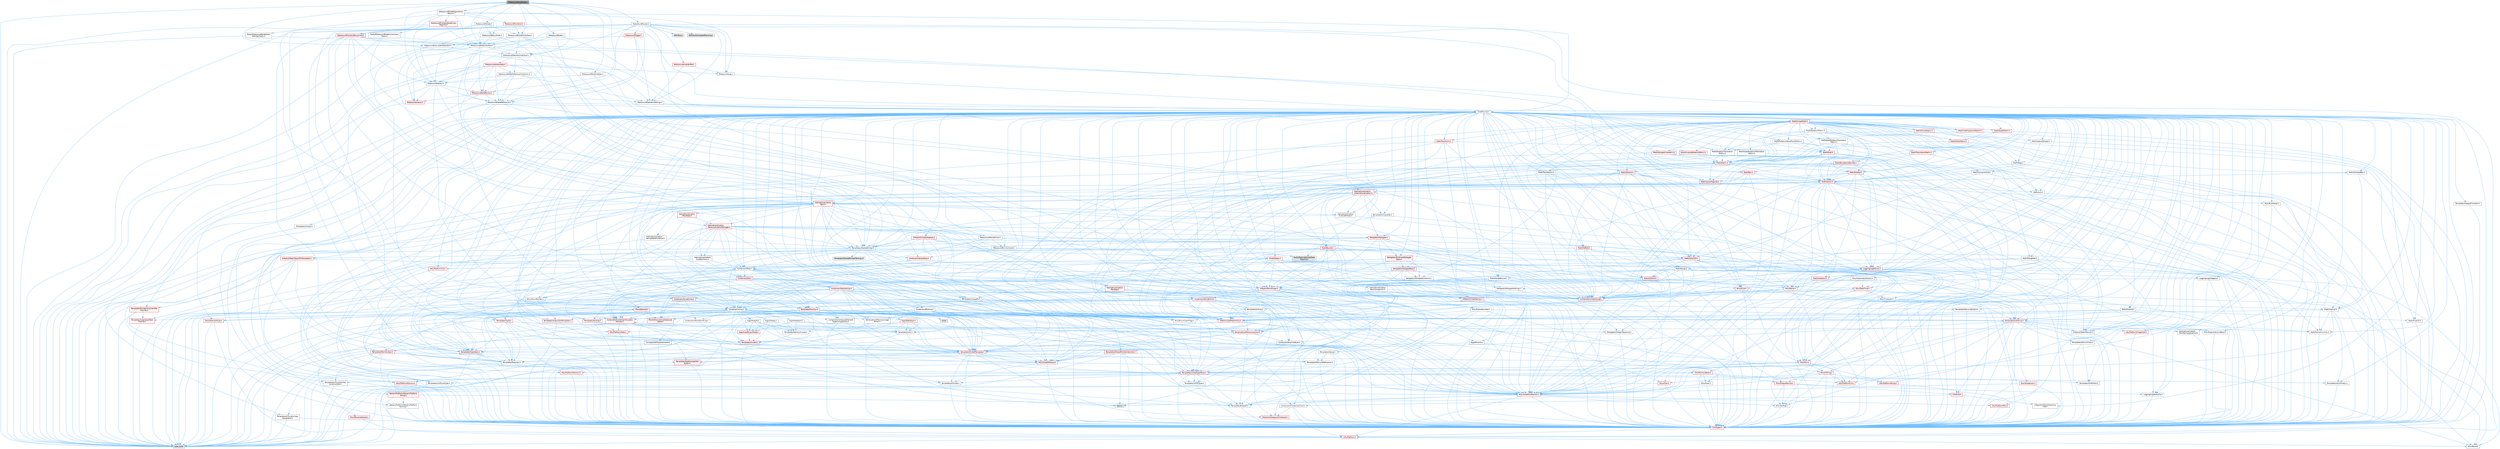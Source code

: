 digraph "MetasoundSendNode.h"
{
 // INTERACTIVE_SVG=YES
 // LATEX_PDF_SIZE
  bgcolor="transparent";
  edge [fontname=Helvetica,fontsize=10,labelfontname=Helvetica,labelfontsize=10];
  node [fontname=Helvetica,fontsize=10,shape=box,height=0.2,width=0.4];
  Node1 [id="Node000001",label="MetasoundSendNode.h",height=0.2,width=0.4,color="gray40", fillcolor="grey60", style="filled", fontcolor="black",tooltip=" "];
  Node1 -> Node2 [id="edge1_Node000001_Node000002",color="steelblue1",style="solid",tooltip=" "];
  Node2 [id="Node000002",label="MetasoundBuilderInterface.h",height=0.2,width=0.4,color="grey40", fillcolor="white", style="filled",URL="$d9/d0d/MetasoundBuilderInterface_8h.html",tooltip=" "];
  Node2 -> Node3 [id="edge2_Node000002_Node000003",color="steelblue1",style="solid",tooltip=" "];
  Node3 [id="Node000003",label="Containers/Array.h",height=0.2,width=0.4,color="grey40", fillcolor="white", style="filled",URL="$df/dd0/Array_8h.html",tooltip=" "];
  Node3 -> Node4 [id="edge3_Node000003_Node000004",color="steelblue1",style="solid",tooltip=" "];
  Node4 [id="Node000004",label="CoreTypes.h",height=0.2,width=0.4,color="red", fillcolor="#FFF0F0", style="filled",URL="$dc/dec/CoreTypes_8h.html",tooltip=" "];
  Node4 -> Node5 [id="edge4_Node000004_Node000005",color="steelblue1",style="solid",tooltip=" "];
  Node5 [id="Node000005",label="HAL/Platform.h",height=0.2,width=0.4,color="red", fillcolor="#FFF0F0", style="filled",URL="$d9/dd0/Platform_8h.html",tooltip=" "];
  Node5 -> Node6 [id="edge5_Node000005_Node000006",color="steelblue1",style="solid",tooltip=" "];
  Node6 [id="Node000006",label="Misc/Build.h",height=0.2,width=0.4,color="grey40", fillcolor="white", style="filled",URL="$d3/dbb/Build_8h.html",tooltip=" "];
  Node5 -> Node8 [id="edge6_Node000005_Node000008",color="steelblue1",style="solid",tooltip=" "];
  Node8 [id="Node000008",label="type_traits",height=0.2,width=0.4,color="grey60", fillcolor="#E0E0E0", style="filled",tooltip=" "];
  Node3 -> Node18 [id="edge7_Node000003_Node000018",color="steelblue1",style="solid",tooltip=" "];
  Node18 [id="Node000018",label="Misc/AssertionMacros.h",height=0.2,width=0.4,color="red", fillcolor="#FFF0F0", style="filled",URL="$d0/dfa/AssertionMacros_8h.html",tooltip=" "];
  Node18 -> Node4 [id="edge8_Node000018_Node000004",color="steelblue1",style="solid",tooltip=" "];
  Node18 -> Node5 [id="edge9_Node000018_Node000005",color="steelblue1",style="solid",tooltip=" "];
  Node18 -> Node19 [id="edge10_Node000018_Node000019",color="steelblue1",style="solid",tooltip=" "];
  Node19 [id="Node000019",label="HAL/PlatformMisc.h",height=0.2,width=0.4,color="red", fillcolor="#FFF0F0", style="filled",URL="$d0/df5/PlatformMisc_8h.html",tooltip=" "];
  Node19 -> Node4 [id="edge11_Node000019_Node000004",color="steelblue1",style="solid",tooltip=" "];
  Node18 -> Node55 [id="edge12_Node000018_Node000055",color="steelblue1",style="solid",tooltip=" "];
  Node55 [id="Node000055",label="Templates/EnableIf.h",height=0.2,width=0.4,color="grey40", fillcolor="white", style="filled",URL="$d7/d60/EnableIf_8h.html",tooltip=" "];
  Node55 -> Node4 [id="edge13_Node000055_Node000004",color="steelblue1",style="solid",tooltip=" "];
  Node18 -> Node61 [id="edge14_Node000018_Node000061",color="steelblue1",style="solid",tooltip=" "];
  Node61 [id="Node000061",label="Misc/VarArgs.h",height=0.2,width=0.4,color="grey40", fillcolor="white", style="filled",URL="$d5/d6f/VarArgs_8h.html",tooltip=" "];
  Node61 -> Node4 [id="edge15_Node000061_Node000004",color="steelblue1",style="solid",tooltip=" "];
  Node18 -> Node68 [id="edge16_Node000018_Node000068",color="steelblue1",style="solid",tooltip=" "];
  Node68 [id="Node000068",label="atomic",height=0.2,width=0.4,color="grey60", fillcolor="#E0E0E0", style="filled",tooltip=" "];
  Node3 -> Node69 [id="edge17_Node000003_Node000069",color="steelblue1",style="solid",tooltip=" "];
  Node69 [id="Node000069",label="Misc/IntrusiveUnsetOptional\lState.h",height=0.2,width=0.4,color="red", fillcolor="#FFF0F0", style="filled",URL="$d2/d0a/IntrusiveUnsetOptionalState_8h.html",tooltip=" "];
  Node3 -> Node71 [id="edge18_Node000003_Node000071",color="steelblue1",style="solid",tooltip=" "];
  Node71 [id="Node000071",label="Misc/ReverseIterate.h",height=0.2,width=0.4,color="red", fillcolor="#FFF0F0", style="filled",URL="$db/de3/ReverseIterate_8h.html",tooltip=" "];
  Node71 -> Node5 [id="edge19_Node000071_Node000005",color="steelblue1",style="solid",tooltip=" "];
  Node3 -> Node73 [id="edge20_Node000003_Node000073",color="steelblue1",style="solid",tooltip=" "];
  Node73 [id="Node000073",label="HAL/UnrealMemory.h",height=0.2,width=0.4,color="red", fillcolor="#FFF0F0", style="filled",URL="$d9/d96/UnrealMemory_8h.html",tooltip=" "];
  Node73 -> Node4 [id="edge21_Node000073_Node000004",color="steelblue1",style="solid",tooltip=" "];
  Node73 -> Node77 [id="edge22_Node000073_Node000077",color="steelblue1",style="solid",tooltip=" "];
  Node77 [id="Node000077",label="HAL/MemoryBase.h",height=0.2,width=0.4,color="red", fillcolor="#FFF0F0", style="filled",URL="$d6/d9f/MemoryBase_8h.html",tooltip=" "];
  Node77 -> Node4 [id="edge23_Node000077_Node000004",color="steelblue1",style="solid",tooltip=" "];
  Node77 -> Node48 [id="edge24_Node000077_Node000048",color="steelblue1",style="solid",tooltip=" "];
  Node48 [id="Node000048",label="HAL/PlatformAtomics.h",height=0.2,width=0.4,color="red", fillcolor="#FFF0F0", style="filled",URL="$d3/d36/PlatformAtomics_8h.html",tooltip=" "];
  Node48 -> Node4 [id="edge25_Node000048_Node000004",color="steelblue1",style="solid",tooltip=" "];
  Node77 -> Node31 [id="edge26_Node000077_Node000031",color="steelblue1",style="solid",tooltip=" "];
  Node31 [id="Node000031",label="HAL/PlatformCrt.h",height=0.2,width=0.4,color="red", fillcolor="#FFF0F0", style="filled",URL="$d8/d75/PlatformCrt_8h.html",tooltip=" "];
  Node77 -> Node78 [id="edge27_Node000077_Node000078",color="steelblue1",style="solid",tooltip=" "];
  Node78 [id="Node000078",label="Misc/Exec.h",height=0.2,width=0.4,color="grey40", fillcolor="white", style="filled",URL="$de/ddb/Exec_8h.html",tooltip=" "];
  Node78 -> Node4 [id="edge28_Node000078_Node000004",color="steelblue1",style="solid",tooltip=" "];
  Node78 -> Node18 [id="edge29_Node000078_Node000018",color="steelblue1",style="solid",tooltip=" "];
  Node77 -> Node79 [id="edge30_Node000077_Node000079",color="steelblue1",style="solid",tooltip=" "];
  Node79 [id="Node000079",label="Misc/OutputDevice.h",height=0.2,width=0.4,color="red", fillcolor="#FFF0F0", style="filled",URL="$d7/d32/OutputDevice_8h.html",tooltip=" "];
  Node79 -> Node26 [id="edge31_Node000079_Node000026",color="steelblue1",style="solid",tooltip=" "];
  Node26 [id="Node000026",label="CoreFwd.h",height=0.2,width=0.4,color="red", fillcolor="#FFF0F0", style="filled",URL="$d1/d1e/CoreFwd_8h.html",tooltip=" "];
  Node26 -> Node4 [id="edge32_Node000026_Node000004",color="steelblue1",style="solid",tooltip=" "];
  Node26 -> Node27 [id="edge33_Node000026_Node000027",color="steelblue1",style="solid",tooltip=" "];
  Node27 [id="Node000027",label="Containers/ContainersFwd.h",height=0.2,width=0.4,color="grey40", fillcolor="white", style="filled",URL="$d4/d0a/ContainersFwd_8h.html",tooltip=" "];
  Node27 -> Node5 [id="edge34_Node000027_Node000005",color="steelblue1",style="solid",tooltip=" "];
  Node27 -> Node4 [id="edge35_Node000027_Node000004",color="steelblue1",style="solid",tooltip=" "];
  Node27 -> Node24 [id="edge36_Node000027_Node000024",color="steelblue1",style="solid",tooltip=" "];
  Node24 [id="Node000024",label="Traits/IsContiguousContainer.h",height=0.2,width=0.4,color="red", fillcolor="#FFF0F0", style="filled",URL="$d5/d3c/IsContiguousContainer_8h.html",tooltip=" "];
  Node24 -> Node4 [id="edge37_Node000024_Node000004",color="steelblue1",style="solid",tooltip=" "];
  Node26 -> Node29 [id="edge38_Node000026_Node000029",color="steelblue1",style="solid",tooltip=" "];
  Node29 [id="Node000029",label="UObject/UObjectHierarchy\lFwd.h",height=0.2,width=0.4,color="grey40", fillcolor="white", style="filled",URL="$d3/d13/UObjectHierarchyFwd_8h.html",tooltip=" "];
  Node79 -> Node4 [id="edge39_Node000079_Node000004",color="steelblue1",style="solid",tooltip=" "];
  Node79 -> Node80 [id="edge40_Node000079_Node000080",color="steelblue1",style="solid",tooltip=" "];
  Node80 [id="Node000080",label="Logging/LogVerbosity.h",height=0.2,width=0.4,color="grey40", fillcolor="white", style="filled",URL="$d2/d8f/LogVerbosity_8h.html",tooltip=" "];
  Node80 -> Node4 [id="edge41_Node000080_Node000004",color="steelblue1",style="solid",tooltip=" "];
  Node79 -> Node61 [id="edge42_Node000079_Node000061",color="steelblue1",style="solid",tooltip=" "];
  Node73 -> Node90 [id="edge43_Node000073_Node000090",color="steelblue1",style="solid",tooltip=" "];
  Node90 [id="Node000090",label="HAL/PlatformMemory.h",height=0.2,width=0.4,color="red", fillcolor="#FFF0F0", style="filled",URL="$de/d68/PlatformMemory_8h.html",tooltip=" "];
  Node90 -> Node4 [id="edge44_Node000090_Node000004",color="steelblue1",style="solid",tooltip=" "];
  Node73 -> Node93 [id="edge45_Node000073_Node000093",color="steelblue1",style="solid",tooltip=" "];
  Node93 [id="Node000093",label="Templates/IsPointer.h",height=0.2,width=0.4,color="grey40", fillcolor="white", style="filled",URL="$d7/d05/IsPointer_8h.html",tooltip=" "];
  Node93 -> Node4 [id="edge46_Node000093_Node000004",color="steelblue1",style="solid",tooltip=" "];
  Node3 -> Node94 [id="edge47_Node000003_Node000094",color="steelblue1",style="solid",tooltip=" "];
  Node94 [id="Node000094",label="Templates/UnrealTypeTraits.h",height=0.2,width=0.4,color="red", fillcolor="#FFF0F0", style="filled",URL="$d2/d2d/UnrealTypeTraits_8h.html",tooltip=" "];
  Node94 -> Node4 [id="edge48_Node000094_Node000004",color="steelblue1",style="solid",tooltip=" "];
  Node94 -> Node93 [id="edge49_Node000094_Node000093",color="steelblue1",style="solid",tooltip=" "];
  Node94 -> Node18 [id="edge50_Node000094_Node000018",color="steelblue1",style="solid",tooltip=" "];
  Node94 -> Node86 [id="edge51_Node000094_Node000086",color="steelblue1",style="solid",tooltip=" "];
  Node86 [id="Node000086",label="Templates/AndOrNot.h",height=0.2,width=0.4,color="grey40", fillcolor="white", style="filled",URL="$db/d0a/AndOrNot_8h.html",tooltip=" "];
  Node86 -> Node4 [id="edge52_Node000086_Node000004",color="steelblue1",style="solid",tooltip=" "];
  Node94 -> Node55 [id="edge53_Node000094_Node000055",color="steelblue1",style="solid",tooltip=" "];
  Node94 -> Node95 [id="edge54_Node000094_Node000095",color="steelblue1",style="solid",tooltip=" "];
  Node95 [id="Node000095",label="Templates/IsArithmetic.h",height=0.2,width=0.4,color="grey40", fillcolor="white", style="filled",URL="$d2/d5d/IsArithmetic_8h.html",tooltip=" "];
  Node95 -> Node4 [id="edge55_Node000095_Node000004",color="steelblue1",style="solid",tooltip=" "];
  Node94 -> Node97 [id="edge56_Node000094_Node000097",color="steelblue1",style="solid",tooltip=" "];
  Node97 [id="Node000097",label="Templates/IsPODType.h",height=0.2,width=0.4,color="grey40", fillcolor="white", style="filled",URL="$d7/db1/IsPODType_8h.html",tooltip=" "];
  Node97 -> Node4 [id="edge57_Node000097_Node000004",color="steelblue1",style="solid",tooltip=" "];
  Node94 -> Node98 [id="edge58_Node000094_Node000098",color="steelblue1",style="solid",tooltip=" "];
  Node98 [id="Node000098",label="Templates/IsUECoreType.h",height=0.2,width=0.4,color="grey40", fillcolor="white", style="filled",URL="$d1/db8/IsUECoreType_8h.html",tooltip=" "];
  Node98 -> Node4 [id="edge59_Node000098_Node000004",color="steelblue1",style="solid",tooltip=" "];
  Node98 -> Node8 [id="edge60_Node000098_Node000008",color="steelblue1",style="solid",tooltip=" "];
  Node94 -> Node87 [id="edge61_Node000094_Node000087",color="steelblue1",style="solid",tooltip=" "];
  Node87 [id="Node000087",label="Templates/IsTriviallyCopy\lConstructible.h",height=0.2,width=0.4,color="grey40", fillcolor="white", style="filled",URL="$d3/d78/IsTriviallyCopyConstructible_8h.html",tooltip=" "];
  Node87 -> Node4 [id="edge62_Node000087_Node000004",color="steelblue1",style="solid",tooltip=" "];
  Node87 -> Node8 [id="edge63_Node000087_Node000008",color="steelblue1",style="solid",tooltip=" "];
  Node3 -> Node99 [id="edge64_Node000003_Node000099",color="steelblue1",style="solid",tooltip=" "];
  Node99 [id="Node000099",label="Templates/UnrealTemplate.h",height=0.2,width=0.4,color="red", fillcolor="#FFF0F0", style="filled",URL="$d4/d24/UnrealTemplate_8h.html",tooltip=" "];
  Node99 -> Node4 [id="edge65_Node000099_Node000004",color="steelblue1",style="solid",tooltip=" "];
  Node99 -> Node93 [id="edge66_Node000099_Node000093",color="steelblue1",style="solid",tooltip=" "];
  Node99 -> Node73 [id="edge67_Node000099_Node000073",color="steelblue1",style="solid",tooltip=" "];
  Node99 -> Node94 [id="edge68_Node000099_Node000094",color="steelblue1",style="solid",tooltip=" "];
  Node99 -> Node102 [id="edge69_Node000099_Node000102",color="steelblue1",style="solid",tooltip=" "];
  Node102 [id="Node000102",label="Templates/RemoveReference.h",height=0.2,width=0.4,color="grey40", fillcolor="white", style="filled",URL="$da/dbe/RemoveReference_8h.html",tooltip=" "];
  Node102 -> Node4 [id="edge70_Node000102_Node000004",color="steelblue1",style="solid",tooltip=" "];
  Node99 -> Node63 [id="edge71_Node000099_Node000063",color="steelblue1",style="solid",tooltip=" "];
  Node63 [id="Node000063",label="Templates/Requires.h",height=0.2,width=0.4,color="grey40", fillcolor="white", style="filled",URL="$dc/d96/Requires_8h.html",tooltip=" "];
  Node63 -> Node55 [id="edge72_Node000063_Node000055",color="steelblue1",style="solid",tooltip=" "];
  Node63 -> Node8 [id="edge73_Node000063_Node000008",color="steelblue1",style="solid",tooltip=" "];
  Node99 -> Node103 [id="edge74_Node000099_Node000103",color="steelblue1",style="solid",tooltip=" "];
  Node103 [id="Node000103",label="Templates/TypeCompatible\lBytes.h",height=0.2,width=0.4,color="red", fillcolor="#FFF0F0", style="filled",URL="$df/d0a/TypeCompatibleBytes_8h.html",tooltip=" "];
  Node103 -> Node4 [id="edge75_Node000103_Node000004",color="steelblue1",style="solid",tooltip=" "];
  Node103 -> Node8 [id="edge76_Node000103_Node000008",color="steelblue1",style="solid",tooltip=" "];
  Node99 -> Node24 [id="edge77_Node000099_Node000024",color="steelblue1",style="solid",tooltip=" "];
  Node99 -> Node8 [id="edge78_Node000099_Node000008",color="steelblue1",style="solid",tooltip=" "];
  Node3 -> Node105 [id="edge79_Node000003_Node000105",color="steelblue1",style="solid",tooltip=" "];
  Node105 [id="Node000105",label="Containers/AllowShrinking.h",height=0.2,width=0.4,color="grey40", fillcolor="white", style="filled",URL="$d7/d1a/AllowShrinking_8h.html",tooltip=" "];
  Node105 -> Node4 [id="edge80_Node000105_Node000004",color="steelblue1",style="solid",tooltip=" "];
  Node3 -> Node106 [id="edge81_Node000003_Node000106",color="steelblue1",style="solid",tooltip=" "];
  Node106 [id="Node000106",label="Containers/ContainerAllocation\lPolicies.h",height=0.2,width=0.4,color="red", fillcolor="#FFF0F0", style="filled",URL="$d7/dff/ContainerAllocationPolicies_8h.html",tooltip=" "];
  Node106 -> Node4 [id="edge82_Node000106_Node000004",color="steelblue1",style="solid",tooltip=" "];
  Node106 -> Node106 [id="edge83_Node000106_Node000106",color="steelblue1",style="solid",tooltip=" "];
  Node106 -> Node108 [id="edge84_Node000106_Node000108",color="steelblue1",style="solid",tooltip=" "];
  Node108 [id="Node000108",label="HAL/PlatformMath.h",height=0.2,width=0.4,color="red", fillcolor="#FFF0F0", style="filled",URL="$dc/d53/PlatformMath_8h.html",tooltip=" "];
  Node108 -> Node4 [id="edge85_Node000108_Node000004",color="steelblue1",style="solid",tooltip=" "];
  Node106 -> Node73 [id="edge86_Node000106_Node000073",color="steelblue1",style="solid",tooltip=" "];
  Node106 -> Node41 [id="edge87_Node000106_Node000041",color="steelblue1",style="solid",tooltip=" "];
  Node41 [id="Node000041",label="Math/NumericLimits.h",height=0.2,width=0.4,color="grey40", fillcolor="white", style="filled",URL="$df/d1b/NumericLimits_8h.html",tooltip=" "];
  Node41 -> Node4 [id="edge88_Node000041_Node000004",color="steelblue1",style="solid",tooltip=" "];
  Node106 -> Node18 [id="edge89_Node000106_Node000018",color="steelblue1",style="solid",tooltip=" "];
  Node106 -> Node117 [id="edge90_Node000106_Node000117",color="steelblue1",style="solid",tooltip=" "];
  Node117 [id="Node000117",label="Templates/MemoryOps.h",height=0.2,width=0.4,color="red", fillcolor="#FFF0F0", style="filled",URL="$db/dea/MemoryOps_8h.html",tooltip=" "];
  Node117 -> Node4 [id="edge91_Node000117_Node000004",color="steelblue1",style="solid",tooltip=" "];
  Node117 -> Node73 [id="edge92_Node000117_Node000073",color="steelblue1",style="solid",tooltip=" "];
  Node117 -> Node88 [id="edge93_Node000117_Node000088",color="steelblue1",style="solid",tooltip=" "];
  Node88 [id="Node000088",label="Templates/IsTriviallyCopy\lAssignable.h",height=0.2,width=0.4,color="grey40", fillcolor="white", style="filled",URL="$d2/df2/IsTriviallyCopyAssignable_8h.html",tooltip=" "];
  Node88 -> Node4 [id="edge94_Node000088_Node000004",color="steelblue1",style="solid",tooltip=" "];
  Node88 -> Node8 [id="edge95_Node000088_Node000008",color="steelblue1",style="solid",tooltip=" "];
  Node117 -> Node87 [id="edge96_Node000117_Node000087",color="steelblue1",style="solid",tooltip=" "];
  Node117 -> Node63 [id="edge97_Node000117_Node000063",color="steelblue1",style="solid",tooltip=" "];
  Node117 -> Node94 [id="edge98_Node000117_Node000094",color="steelblue1",style="solid",tooltip=" "];
  Node117 -> Node8 [id="edge99_Node000117_Node000008",color="steelblue1",style="solid",tooltip=" "];
  Node106 -> Node103 [id="edge100_Node000106_Node000103",color="steelblue1",style="solid",tooltip=" "];
  Node106 -> Node8 [id="edge101_Node000106_Node000008",color="steelblue1",style="solid",tooltip=" "];
  Node3 -> Node118 [id="edge102_Node000003_Node000118",color="steelblue1",style="solid",tooltip=" "];
  Node118 [id="Node000118",label="Containers/ContainerElement\lTypeCompatibility.h",height=0.2,width=0.4,color="grey40", fillcolor="white", style="filled",URL="$df/ddf/ContainerElementTypeCompatibility_8h.html",tooltip=" "];
  Node118 -> Node4 [id="edge103_Node000118_Node000004",color="steelblue1",style="solid",tooltip=" "];
  Node118 -> Node94 [id="edge104_Node000118_Node000094",color="steelblue1",style="solid",tooltip=" "];
  Node3 -> Node119 [id="edge105_Node000003_Node000119",color="steelblue1",style="solid",tooltip=" "];
  Node119 [id="Node000119",label="Serialization/Archive.h",height=0.2,width=0.4,color="red", fillcolor="#FFF0F0", style="filled",URL="$d7/d3b/Archive_8h.html",tooltip=" "];
  Node119 -> Node26 [id="edge106_Node000119_Node000026",color="steelblue1",style="solid",tooltip=" "];
  Node119 -> Node4 [id="edge107_Node000119_Node000004",color="steelblue1",style="solid",tooltip=" "];
  Node119 -> Node120 [id="edge108_Node000119_Node000120",color="steelblue1",style="solid",tooltip=" "];
  Node120 [id="Node000120",label="HAL/PlatformProperties.h",height=0.2,width=0.4,color="red", fillcolor="#FFF0F0", style="filled",URL="$d9/db0/PlatformProperties_8h.html",tooltip=" "];
  Node120 -> Node4 [id="edge109_Node000120_Node000004",color="steelblue1",style="solid",tooltip=" "];
  Node119 -> Node123 [id="edge110_Node000119_Node000123",color="steelblue1",style="solid",tooltip=" "];
  Node123 [id="Node000123",label="Internationalization\l/TextNamespaceFwd.h",height=0.2,width=0.4,color="grey40", fillcolor="white", style="filled",URL="$d8/d97/TextNamespaceFwd_8h.html",tooltip=" "];
  Node123 -> Node4 [id="edge111_Node000123_Node000004",color="steelblue1",style="solid",tooltip=" "];
  Node119 -> Node18 [id="edge112_Node000119_Node000018",color="steelblue1",style="solid",tooltip=" "];
  Node119 -> Node6 [id="edge113_Node000119_Node000006",color="steelblue1",style="solid",tooltip=" "];
  Node119 -> Node124 [id="edge114_Node000119_Node000124",color="steelblue1",style="solid",tooltip=" "];
  Node124 [id="Node000124",label="Misc/EngineVersionBase.h",height=0.2,width=0.4,color="grey40", fillcolor="white", style="filled",URL="$d5/d2b/EngineVersionBase_8h.html",tooltip=" "];
  Node124 -> Node4 [id="edge115_Node000124_Node000004",color="steelblue1",style="solid",tooltip=" "];
  Node119 -> Node61 [id="edge116_Node000119_Node000061",color="steelblue1",style="solid",tooltip=" "];
  Node119 -> Node55 [id="edge117_Node000119_Node000055",color="steelblue1",style="solid",tooltip=" "];
  Node119 -> Node127 [id="edge118_Node000119_Node000127",color="steelblue1",style="solid",tooltip=" "];
  Node127 [id="Node000127",label="Templates/IsEnumClass.h",height=0.2,width=0.4,color="grey40", fillcolor="white", style="filled",URL="$d7/d15/IsEnumClass_8h.html",tooltip=" "];
  Node127 -> Node4 [id="edge119_Node000127_Node000004",color="steelblue1",style="solid",tooltip=" "];
  Node127 -> Node86 [id="edge120_Node000127_Node000086",color="steelblue1",style="solid",tooltip=" "];
  Node119 -> Node99 [id="edge121_Node000119_Node000099",color="steelblue1",style="solid",tooltip=" "];
  Node119 -> Node128 [id="edge122_Node000119_Node000128",color="steelblue1",style="solid",tooltip=" "];
  Node128 [id="Node000128",label="UObject/ObjectVersion.h",height=0.2,width=0.4,color="grey40", fillcolor="white", style="filled",URL="$da/d63/ObjectVersion_8h.html",tooltip=" "];
  Node128 -> Node4 [id="edge123_Node000128_Node000004",color="steelblue1",style="solid",tooltip=" "];
  Node3 -> Node129 [id="edge124_Node000003_Node000129",color="steelblue1",style="solid",tooltip=" "];
  Node129 [id="Node000129",label="Serialization/MemoryImage\lWriter.h",height=0.2,width=0.4,color="grey40", fillcolor="white", style="filled",URL="$d0/d08/MemoryImageWriter_8h.html",tooltip=" "];
  Node129 -> Node4 [id="edge125_Node000129_Node000004",color="steelblue1",style="solid",tooltip=" "];
  Node129 -> Node130 [id="edge126_Node000129_Node000130",color="steelblue1",style="solid",tooltip=" "];
  Node130 [id="Node000130",label="Serialization/MemoryLayout.h",height=0.2,width=0.4,color="red", fillcolor="#FFF0F0", style="filled",URL="$d7/d66/MemoryLayout_8h.html",tooltip=" "];
  Node130 -> Node133 [id="edge127_Node000130_Node000133",color="steelblue1",style="solid",tooltip=" "];
  Node133 [id="Node000133",label="Containers/EnumAsByte.h",height=0.2,width=0.4,color="grey40", fillcolor="white", style="filled",URL="$d6/d9a/EnumAsByte_8h.html",tooltip=" "];
  Node133 -> Node4 [id="edge128_Node000133_Node000004",color="steelblue1",style="solid",tooltip=" "];
  Node133 -> Node97 [id="edge129_Node000133_Node000097",color="steelblue1",style="solid",tooltip=" "];
  Node133 -> Node134 [id="edge130_Node000133_Node000134",color="steelblue1",style="solid",tooltip=" "];
  Node134 [id="Node000134",label="Templates/TypeHash.h",height=0.2,width=0.4,color="red", fillcolor="#FFF0F0", style="filled",URL="$d1/d62/TypeHash_8h.html",tooltip=" "];
  Node134 -> Node4 [id="edge131_Node000134_Node000004",color="steelblue1",style="solid",tooltip=" "];
  Node134 -> Node63 [id="edge132_Node000134_Node000063",color="steelblue1",style="solid",tooltip=" "];
  Node134 -> Node135 [id="edge133_Node000134_Node000135",color="steelblue1",style="solid",tooltip=" "];
  Node135 [id="Node000135",label="Misc/Crc.h",height=0.2,width=0.4,color="red", fillcolor="#FFF0F0", style="filled",URL="$d4/dd2/Crc_8h.html",tooltip=" "];
  Node135 -> Node4 [id="edge134_Node000135_Node000004",color="steelblue1",style="solid",tooltip=" "];
  Node135 -> Node75 [id="edge135_Node000135_Node000075",color="steelblue1",style="solid",tooltip=" "];
  Node75 [id="Node000075",label="HAL/PlatformString.h",height=0.2,width=0.4,color="red", fillcolor="#FFF0F0", style="filled",URL="$db/db5/PlatformString_8h.html",tooltip=" "];
  Node75 -> Node4 [id="edge136_Node000075_Node000004",color="steelblue1",style="solid",tooltip=" "];
  Node135 -> Node18 [id="edge137_Node000135_Node000018",color="steelblue1",style="solid",tooltip=" "];
  Node135 -> Node136 [id="edge138_Node000135_Node000136",color="steelblue1",style="solid",tooltip=" "];
  Node136 [id="Node000136",label="Misc/CString.h",height=0.2,width=0.4,color="red", fillcolor="#FFF0F0", style="filled",URL="$d2/d49/CString_8h.html",tooltip=" "];
  Node136 -> Node4 [id="edge139_Node000136_Node000004",color="steelblue1",style="solid",tooltip=" "];
  Node136 -> Node31 [id="edge140_Node000136_Node000031",color="steelblue1",style="solid",tooltip=" "];
  Node136 -> Node75 [id="edge141_Node000136_Node000075",color="steelblue1",style="solid",tooltip=" "];
  Node136 -> Node18 [id="edge142_Node000136_Node000018",color="steelblue1",style="solid",tooltip=" "];
  Node136 -> Node137 [id="edge143_Node000136_Node000137",color="steelblue1",style="solid",tooltip=" "];
  Node137 [id="Node000137",label="Misc/Char.h",height=0.2,width=0.4,color="red", fillcolor="#FFF0F0", style="filled",URL="$d0/d58/Char_8h.html",tooltip=" "];
  Node137 -> Node4 [id="edge144_Node000137_Node000004",color="steelblue1",style="solid",tooltip=" "];
  Node137 -> Node8 [id="edge145_Node000137_Node000008",color="steelblue1",style="solid",tooltip=" "];
  Node136 -> Node61 [id="edge146_Node000136_Node000061",color="steelblue1",style="solid",tooltip=" "];
  Node135 -> Node137 [id="edge147_Node000135_Node000137",color="steelblue1",style="solid",tooltip=" "];
  Node135 -> Node94 [id="edge148_Node000135_Node000094",color="steelblue1",style="solid",tooltip=" "];
  Node134 -> Node8 [id="edge149_Node000134_Node000008",color="steelblue1",style="solid",tooltip=" "];
  Node130 -> Node73 [id="edge150_Node000130_Node000073",color="steelblue1",style="solid",tooltip=" "];
  Node130 -> Node55 [id="edge151_Node000130_Node000055",color="steelblue1",style="solid",tooltip=" "];
  Node130 -> Node99 [id="edge152_Node000130_Node000099",color="steelblue1",style="solid",tooltip=" "];
  Node3 -> Node143 [id="edge153_Node000003_Node000143",color="steelblue1",style="solid",tooltip=" "];
  Node143 [id="Node000143",label="Algo/Heapify.h",height=0.2,width=0.4,color="grey40", fillcolor="white", style="filled",URL="$d0/d2a/Heapify_8h.html",tooltip=" "];
  Node143 -> Node144 [id="edge154_Node000143_Node000144",color="steelblue1",style="solid",tooltip=" "];
  Node144 [id="Node000144",label="Algo/Impl/BinaryHeap.h",height=0.2,width=0.4,color="red", fillcolor="#FFF0F0", style="filled",URL="$d7/da3/Algo_2Impl_2BinaryHeap_8h.html",tooltip=" "];
  Node144 -> Node145 [id="edge155_Node000144_Node000145",color="steelblue1",style="solid",tooltip=" "];
  Node145 [id="Node000145",label="Templates/Invoke.h",height=0.2,width=0.4,color="red", fillcolor="#FFF0F0", style="filled",URL="$d7/deb/Invoke_8h.html",tooltip=" "];
  Node145 -> Node4 [id="edge156_Node000145_Node000004",color="steelblue1",style="solid",tooltip=" "];
  Node145 -> Node99 [id="edge157_Node000145_Node000099",color="steelblue1",style="solid",tooltip=" "];
  Node145 -> Node8 [id="edge158_Node000145_Node000008",color="steelblue1",style="solid",tooltip=" "];
  Node144 -> Node8 [id="edge159_Node000144_Node000008",color="steelblue1",style="solid",tooltip=" "];
  Node143 -> Node149 [id="edge160_Node000143_Node000149",color="steelblue1",style="solid",tooltip=" "];
  Node149 [id="Node000149",label="Templates/IdentityFunctor.h",height=0.2,width=0.4,color="grey40", fillcolor="white", style="filled",URL="$d7/d2e/IdentityFunctor_8h.html",tooltip=" "];
  Node149 -> Node5 [id="edge161_Node000149_Node000005",color="steelblue1",style="solid",tooltip=" "];
  Node143 -> Node145 [id="edge162_Node000143_Node000145",color="steelblue1",style="solid",tooltip=" "];
  Node143 -> Node150 [id="edge163_Node000143_Node000150",color="steelblue1",style="solid",tooltip=" "];
  Node150 [id="Node000150",label="Templates/Less.h",height=0.2,width=0.4,color="grey40", fillcolor="white", style="filled",URL="$de/dc8/Less_8h.html",tooltip=" "];
  Node150 -> Node4 [id="edge164_Node000150_Node000004",color="steelblue1",style="solid",tooltip=" "];
  Node150 -> Node99 [id="edge165_Node000150_Node000099",color="steelblue1",style="solid",tooltip=" "];
  Node143 -> Node99 [id="edge166_Node000143_Node000099",color="steelblue1",style="solid",tooltip=" "];
  Node3 -> Node151 [id="edge167_Node000003_Node000151",color="steelblue1",style="solid",tooltip=" "];
  Node151 [id="Node000151",label="Algo/HeapSort.h",height=0.2,width=0.4,color="grey40", fillcolor="white", style="filled",URL="$d3/d92/HeapSort_8h.html",tooltip=" "];
  Node151 -> Node144 [id="edge168_Node000151_Node000144",color="steelblue1",style="solid",tooltip=" "];
  Node151 -> Node149 [id="edge169_Node000151_Node000149",color="steelblue1",style="solid",tooltip=" "];
  Node151 -> Node150 [id="edge170_Node000151_Node000150",color="steelblue1",style="solid",tooltip=" "];
  Node151 -> Node99 [id="edge171_Node000151_Node000099",color="steelblue1",style="solid",tooltip=" "];
  Node3 -> Node152 [id="edge172_Node000003_Node000152",color="steelblue1",style="solid",tooltip=" "];
  Node152 [id="Node000152",label="Algo/IsHeap.h",height=0.2,width=0.4,color="grey40", fillcolor="white", style="filled",URL="$de/d32/IsHeap_8h.html",tooltip=" "];
  Node152 -> Node144 [id="edge173_Node000152_Node000144",color="steelblue1",style="solid",tooltip=" "];
  Node152 -> Node149 [id="edge174_Node000152_Node000149",color="steelblue1",style="solid",tooltip=" "];
  Node152 -> Node145 [id="edge175_Node000152_Node000145",color="steelblue1",style="solid",tooltip=" "];
  Node152 -> Node150 [id="edge176_Node000152_Node000150",color="steelblue1",style="solid",tooltip=" "];
  Node152 -> Node99 [id="edge177_Node000152_Node000099",color="steelblue1",style="solid",tooltip=" "];
  Node3 -> Node144 [id="edge178_Node000003_Node000144",color="steelblue1",style="solid",tooltip=" "];
  Node3 -> Node153 [id="edge179_Node000003_Node000153",color="steelblue1",style="solid",tooltip=" "];
  Node153 [id="Node000153",label="Algo/StableSort.h",height=0.2,width=0.4,color="red", fillcolor="#FFF0F0", style="filled",URL="$d7/d3c/StableSort_8h.html",tooltip=" "];
  Node153 -> Node149 [id="edge180_Node000153_Node000149",color="steelblue1",style="solid",tooltip=" "];
  Node153 -> Node145 [id="edge181_Node000153_Node000145",color="steelblue1",style="solid",tooltip=" "];
  Node153 -> Node150 [id="edge182_Node000153_Node000150",color="steelblue1",style="solid",tooltip=" "];
  Node153 -> Node99 [id="edge183_Node000153_Node000099",color="steelblue1",style="solid",tooltip=" "];
  Node3 -> Node156 [id="edge184_Node000003_Node000156",color="steelblue1",style="solid",tooltip=" "];
  Node156 [id="Node000156",label="Concepts/GetTypeHashable.h",height=0.2,width=0.4,color="grey40", fillcolor="white", style="filled",URL="$d3/da2/GetTypeHashable_8h.html",tooltip=" "];
  Node156 -> Node4 [id="edge185_Node000156_Node000004",color="steelblue1",style="solid",tooltip=" "];
  Node156 -> Node134 [id="edge186_Node000156_Node000134",color="steelblue1",style="solid",tooltip=" "];
  Node3 -> Node149 [id="edge187_Node000003_Node000149",color="steelblue1",style="solid",tooltip=" "];
  Node3 -> Node145 [id="edge188_Node000003_Node000145",color="steelblue1",style="solid",tooltip=" "];
  Node3 -> Node150 [id="edge189_Node000003_Node000150",color="steelblue1",style="solid",tooltip=" "];
  Node3 -> Node157 [id="edge190_Node000003_Node000157",color="steelblue1",style="solid",tooltip=" "];
  Node157 [id="Node000157",label="Templates/LosesQualifiers\lFromTo.h",height=0.2,width=0.4,color="red", fillcolor="#FFF0F0", style="filled",URL="$d2/db3/LosesQualifiersFromTo_8h.html",tooltip=" "];
  Node157 -> Node8 [id="edge191_Node000157_Node000008",color="steelblue1",style="solid",tooltip=" "];
  Node3 -> Node63 [id="edge192_Node000003_Node000063",color="steelblue1",style="solid",tooltip=" "];
  Node3 -> Node158 [id="edge193_Node000003_Node000158",color="steelblue1",style="solid",tooltip=" "];
  Node158 [id="Node000158",label="Templates/Sorting.h",height=0.2,width=0.4,color="red", fillcolor="#FFF0F0", style="filled",URL="$d3/d9e/Sorting_8h.html",tooltip=" "];
  Node158 -> Node4 [id="edge194_Node000158_Node000004",color="steelblue1",style="solid",tooltip=" "];
  Node158 -> Node108 [id="edge195_Node000158_Node000108",color="steelblue1",style="solid",tooltip=" "];
  Node158 -> Node150 [id="edge196_Node000158_Node000150",color="steelblue1",style="solid",tooltip=" "];
  Node3 -> Node162 [id="edge197_Node000003_Node000162",color="steelblue1",style="solid",tooltip=" "];
  Node162 [id="Node000162",label="Templates/AlignmentTemplates.h",height=0.2,width=0.4,color="red", fillcolor="#FFF0F0", style="filled",URL="$dd/d32/AlignmentTemplates_8h.html",tooltip=" "];
  Node162 -> Node4 [id="edge198_Node000162_Node000004",color="steelblue1",style="solid",tooltip=" "];
  Node162 -> Node93 [id="edge199_Node000162_Node000093",color="steelblue1",style="solid",tooltip=" "];
  Node3 -> Node22 [id="edge200_Node000003_Node000022",color="steelblue1",style="solid",tooltip=" "];
  Node22 [id="Node000022",label="Traits/ElementType.h",height=0.2,width=0.4,color="red", fillcolor="#FFF0F0", style="filled",URL="$d5/d4f/ElementType_8h.html",tooltip=" "];
  Node22 -> Node5 [id="edge201_Node000022_Node000005",color="steelblue1",style="solid",tooltip=" "];
  Node22 -> Node8 [id="edge202_Node000022_Node000008",color="steelblue1",style="solid",tooltip=" "];
  Node3 -> Node114 [id="edge203_Node000003_Node000114",color="steelblue1",style="solid",tooltip=" "];
  Node114 [id="Node000114",label="limits",height=0.2,width=0.4,color="grey60", fillcolor="#E0E0E0", style="filled",tooltip=" "];
  Node3 -> Node8 [id="edge204_Node000003_Node000008",color="steelblue1",style="solid",tooltip=" "];
  Node2 -> Node163 [id="edge205_Node000002_Node000163",color="steelblue1",style="solid",tooltip=" "];
  Node163 [id="Node000163",label="MetasoundDataReference.h",height=0.2,width=0.4,color="grey40", fillcolor="white", style="filled",URL="$dc/d67/MetasoundDataReference_8h.html",tooltip=" "];
  Node163 -> Node8 [id="edge206_Node000163_Node000008",color="steelblue1",style="solid",tooltip=" "];
  Node163 -> Node164 [id="edge207_Node000163_Node000164",color="steelblue1",style="solid",tooltip=" "];
  Node164 [id="Node000164",label="Containers/UnrealString.h",height=0.2,width=0.4,color="red", fillcolor="#FFF0F0", style="filled",URL="$d5/dba/UnrealString_8h.html",tooltip=" "];
  Node163 -> Node5 [id="edge208_Node000163_Node000005",color="steelblue1",style="solid",tooltip=" "];
  Node163 -> Node168 [id="edge209_Node000163_Node000168",color="steelblue1",style="solid",tooltip=" "];
  Node168 [id="Node000168",label="Internationalization\l/Text.h",height=0.2,width=0.4,color="red", fillcolor="#FFF0F0", style="filled",URL="$d6/d35/Text_8h.html",tooltip=" "];
  Node168 -> Node4 [id="edge210_Node000168_Node000004",color="steelblue1",style="solid",tooltip=" "];
  Node168 -> Node48 [id="edge211_Node000168_Node000048",color="steelblue1",style="solid",tooltip=" "];
  Node168 -> Node18 [id="edge212_Node000168_Node000018",color="steelblue1",style="solid",tooltip=" "];
  Node168 -> Node43 [id="edge213_Node000168_Node000043",color="steelblue1",style="solid",tooltip=" "];
  Node43 [id="Node000043",label="Misc/EnumClassFlags.h",height=0.2,width=0.4,color="grey40", fillcolor="white", style="filled",URL="$d8/de7/EnumClassFlags_8h.html",tooltip=" "];
  Node168 -> Node94 [id="edge214_Node000168_Node000094",color="steelblue1",style="solid",tooltip=" "];
  Node168 -> Node3 [id="edge215_Node000168_Node000003",color="steelblue1",style="solid",tooltip=" "];
  Node168 -> Node164 [id="edge216_Node000168_Node000164",color="steelblue1",style="solid",tooltip=" "];
  Node168 -> Node169 [id="edge217_Node000168_Node000169",color="steelblue1",style="solid",tooltip=" "];
  Node169 [id="Node000169",label="Containers/SortedMap.h",height=0.2,width=0.4,color="red", fillcolor="#FFF0F0", style="filled",URL="$d1/dcf/SortedMap_8h.html",tooltip=" "];
  Node169 -> Node170 [id="edge218_Node000169_Node000170",color="steelblue1",style="solid",tooltip=" "];
  Node170 [id="Node000170",label="Containers/Map.h",height=0.2,width=0.4,color="grey40", fillcolor="white", style="filled",URL="$df/d79/Map_8h.html",tooltip=" "];
  Node170 -> Node4 [id="edge219_Node000170_Node000004",color="steelblue1",style="solid",tooltip=" "];
  Node170 -> Node171 [id="edge220_Node000170_Node000171",color="steelblue1",style="solid",tooltip=" "];
  Node171 [id="Node000171",label="Algo/Reverse.h",height=0.2,width=0.4,color="grey40", fillcolor="white", style="filled",URL="$d5/d93/Reverse_8h.html",tooltip=" "];
  Node171 -> Node4 [id="edge221_Node000171_Node000004",color="steelblue1",style="solid",tooltip=" "];
  Node171 -> Node99 [id="edge222_Node000171_Node000099",color="steelblue1",style="solid",tooltip=" "];
  Node170 -> Node118 [id="edge223_Node000170_Node000118",color="steelblue1",style="solid",tooltip=" "];
  Node170 -> Node172 [id="edge224_Node000170_Node000172",color="steelblue1",style="solid",tooltip=" "];
  Node172 [id="Node000172",label="Containers/Set.h",height=0.2,width=0.4,color="red", fillcolor="#FFF0F0", style="filled",URL="$d4/d45/Set_8h.html",tooltip=" "];
  Node172 -> Node106 [id="edge225_Node000172_Node000106",color="steelblue1",style="solid",tooltip=" "];
  Node172 -> Node118 [id="edge226_Node000172_Node000118",color="steelblue1",style="solid",tooltip=" "];
  Node172 -> Node174 [id="edge227_Node000172_Node000174",color="steelblue1",style="solid",tooltip=" "];
  Node174 [id="Node000174",label="Containers/SparseArray.h",height=0.2,width=0.4,color="red", fillcolor="#FFF0F0", style="filled",URL="$d5/dbf/SparseArray_8h.html",tooltip=" "];
  Node174 -> Node4 [id="edge228_Node000174_Node000004",color="steelblue1",style="solid",tooltip=" "];
  Node174 -> Node18 [id="edge229_Node000174_Node000018",color="steelblue1",style="solid",tooltip=" "];
  Node174 -> Node73 [id="edge230_Node000174_Node000073",color="steelblue1",style="solid",tooltip=" "];
  Node174 -> Node94 [id="edge231_Node000174_Node000094",color="steelblue1",style="solid",tooltip=" "];
  Node174 -> Node99 [id="edge232_Node000174_Node000099",color="steelblue1",style="solid",tooltip=" "];
  Node174 -> Node106 [id="edge233_Node000174_Node000106",color="steelblue1",style="solid",tooltip=" "];
  Node174 -> Node150 [id="edge234_Node000174_Node000150",color="steelblue1",style="solid",tooltip=" "];
  Node174 -> Node3 [id="edge235_Node000174_Node000003",color="steelblue1",style="solid",tooltip=" "];
  Node174 -> Node161 [id="edge236_Node000174_Node000161",color="steelblue1",style="solid",tooltip=" "];
  Node161 [id="Node000161",label="Math/UnrealMathUtility.h",height=0.2,width=0.4,color="red", fillcolor="#FFF0F0", style="filled",URL="$db/db8/UnrealMathUtility_8h.html",tooltip=" "];
  Node161 -> Node4 [id="edge237_Node000161_Node000004",color="steelblue1",style="solid",tooltip=" "];
  Node161 -> Node18 [id="edge238_Node000161_Node000018",color="steelblue1",style="solid",tooltip=" "];
  Node161 -> Node108 [id="edge239_Node000161_Node000108",color="steelblue1",style="solid",tooltip=" "];
  Node161 -> Node63 [id="edge240_Node000161_Node000063",color="steelblue1",style="solid",tooltip=" "];
  Node174 -> Node175 [id="edge241_Node000174_Node000175",color="steelblue1",style="solid",tooltip=" "];
  Node175 [id="Node000175",label="Containers/ScriptArray.h",height=0.2,width=0.4,color="red", fillcolor="#FFF0F0", style="filled",URL="$dc/daf/ScriptArray_8h.html",tooltip=" "];
  Node175 -> Node4 [id="edge242_Node000175_Node000004",color="steelblue1",style="solid",tooltip=" "];
  Node175 -> Node18 [id="edge243_Node000175_Node000018",color="steelblue1",style="solid",tooltip=" "];
  Node175 -> Node73 [id="edge244_Node000175_Node000073",color="steelblue1",style="solid",tooltip=" "];
  Node175 -> Node105 [id="edge245_Node000175_Node000105",color="steelblue1",style="solid",tooltip=" "];
  Node175 -> Node106 [id="edge246_Node000175_Node000106",color="steelblue1",style="solid",tooltip=" "];
  Node175 -> Node3 [id="edge247_Node000175_Node000003",color="steelblue1",style="solid",tooltip=" "];
  Node174 -> Node176 [id="edge248_Node000174_Node000176",color="steelblue1",style="solid",tooltip=" "];
  Node176 [id="Node000176",label="Containers/BitArray.h",height=0.2,width=0.4,color="grey40", fillcolor="white", style="filled",URL="$d1/de4/BitArray_8h.html",tooltip=" "];
  Node176 -> Node106 [id="edge249_Node000176_Node000106",color="steelblue1",style="solid",tooltip=" "];
  Node176 -> Node4 [id="edge250_Node000176_Node000004",color="steelblue1",style="solid",tooltip=" "];
  Node176 -> Node48 [id="edge251_Node000176_Node000048",color="steelblue1",style="solid",tooltip=" "];
  Node176 -> Node73 [id="edge252_Node000176_Node000073",color="steelblue1",style="solid",tooltip=" "];
  Node176 -> Node161 [id="edge253_Node000176_Node000161",color="steelblue1",style="solid",tooltip=" "];
  Node176 -> Node18 [id="edge254_Node000176_Node000018",color="steelblue1",style="solid",tooltip=" "];
  Node176 -> Node43 [id="edge255_Node000176_Node000043",color="steelblue1",style="solid",tooltip=" "];
  Node176 -> Node119 [id="edge256_Node000176_Node000119",color="steelblue1",style="solid",tooltip=" "];
  Node176 -> Node129 [id="edge257_Node000176_Node000129",color="steelblue1",style="solid",tooltip=" "];
  Node176 -> Node130 [id="edge258_Node000176_Node000130",color="steelblue1",style="solid",tooltip=" "];
  Node176 -> Node55 [id="edge259_Node000176_Node000055",color="steelblue1",style="solid",tooltip=" "];
  Node176 -> Node145 [id="edge260_Node000176_Node000145",color="steelblue1",style="solid",tooltip=" "];
  Node176 -> Node99 [id="edge261_Node000176_Node000099",color="steelblue1",style="solid",tooltip=" "];
  Node176 -> Node94 [id="edge262_Node000176_Node000094",color="steelblue1",style="solid",tooltip=" "];
  Node174 -> Node129 [id="edge263_Node000174_Node000129",color="steelblue1",style="solid",tooltip=" "];
  Node174 -> Node164 [id="edge264_Node000174_Node000164",color="steelblue1",style="solid",tooltip=" "];
  Node174 -> Node69 [id="edge265_Node000174_Node000069",color="steelblue1",style="solid",tooltip=" "];
  Node172 -> Node27 [id="edge266_Node000172_Node000027",color="steelblue1",style="solid",tooltip=" "];
  Node172 -> Node161 [id="edge267_Node000172_Node000161",color="steelblue1",style="solid",tooltip=" "];
  Node172 -> Node18 [id="edge268_Node000172_Node000018",color="steelblue1",style="solid",tooltip=" "];
  Node172 -> Node193 [id="edge269_Node000172_Node000193",color="steelblue1",style="solid",tooltip=" "];
  Node193 [id="Node000193",label="Misc/StructBuilder.h",height=0.2,width=0.4,color="grey40", fillcolor="white", style="filled",URL="$d9/db3/StructBuilder_8h.html",tooltip=" "];
  Node193 -> Node4 [id="edge270_Node000193_Node000004",color="steelblue1",style="solid",tooltip=" "];
  Node193 -> Node161 [id="edge271_Node000193_Node000161",color="steelblue1",style="solid",tooltip=" "];
  Node193 -> Node162 [id="edge272_Node000193_Node000162",color="steelblue1",style="solid",tooltip=" "];
  Node172 -> Node129 [id="edge273_Node000172_Node000129",color="steelblue1",style="solid",tooltip=" "];
  Node172 -> Node194 [id="edge274_Node000172_Node000194",color="steelblue1",style="solid",tooltip=" "];
  Node194 [id="Node000194",label="Templates/Function.h",height=0.2,width=0.4,color="red", fillcolor="#FFF0F0", style="filled",URL="$df/df5/Function_8h.html",tooltip=" "];
  Node194 -> Node4 [id="edge275_Node000194_Node000004",color="steelblue1",style="solid",tooltip=" "];
  Node194 -> Node18 [id="edge276_Node000194_Node000018",color="steelblue1",style="solid",tooltip=" "];
  Node194 -> Node69 [id="edge277_Node000194_Node000069",color="steelblue1",style="solid",tooltip=" "];
  Node194 -> Node73 [id="edge278_Node000194_Node000073",color="steelblue1",style="solid",tooltip=" "];
  Node194 -> Node94 [id="edge279_Node000194_Node000094",color="steelblue1",style="solid",tooltip=" "];
  Node194 -> Node145 [id="edge280_Node000194_Node000145",color="steelblue1",style="solid",tooltip=" "];
  Node194 -> Node99 [id="edge281_Node000194_Node000099",color="steelblue1",style="solid",tooltip=" "];
  Node194 -> Node63 [id="edge282_Node000194_Node000063",color="steelblue1",style="solid",tooltip=" "];
  Node194 -> Node161 [id="edge283_Node000194_Node000161",color="steelblue1",style="solid",tooltip=" "];
  Node194 -> Node8 [id="edge284_Node000194_Node000008",color="steelblue1",style="solid",tooltip=" "];
  Node172 -> Node158 [id="edge285_Node000172_Node000158",color="steelblue1",style="solid",tooltip=" "];
  Node172 -> Node134 [id="edge286_Node000172_Node000134",color="steelblue1",style="solid",tooltip=" "];
  Node172 -> Node99 [id="edge287_Node000172_Node000099",color="steelblue1",style="solid",tooltip=" "];
  Node172 -> Node8 [id="edge288_Node000172_Node000008",color="steelblue1",style="solid",tooltip=" "];
  Node170 -> Node164 [id="edge289_Node000170_Node000164",color="steelblue1",style="solid",tooltip=" "];
  Node170 -> Node18 [id="edge290_Node000170_Node000018",color="steelblue1",style="solid",tooltip=" "];
  Node170 -> Node193 [id="edge291_Node000170_Node000193",color="steelblue1",style="solid",tooltip=" "];
  Node170 -> Node194 [id="edge292_Node000170_Node000194",color="steelblue1",style="solid",tooltip=" "];
  Node170 -> Node158 [id="edge293_Node000170_Node000158",color="steelblue1",style="solid",tooltip=" "];
  Node170 -> Node197 [id="edge294_Node000170_Node000197",color="steelblue1",style="solid",tooltip=" "];
  Node197 [id="Node000197",label="Templates/Tuple.h",height=0.2,width=0.4,color="red", fillcolor="#FFF0F0", style="filled",URL="$d2/d4f/Tuple_8h.html",tooltip=" "];
  Node197 -> Node4 [id="edge295_Node000197_Node000004",color="steelblue1",style="solid",tooltip=" "];
  Node197 -> Node99 [id="edge296_Node000197_Node000099",color="steelblue1",style="solid",tooltip=" "];
  Node197 -> Node198 [id="edge297_Node000197_Node000198",color="steelblue1",style="solid",tooltip=" "];
  Node198 [id="Node000198",label="Delegates/IntegerSequence.h",height=0.2,width=0.4,color="grey40", fillcolor="white", style="filled",URL="$d2/dcc/IntegerSequence_8h.html",tooltip=" "];
  Node198 -> Node4 [id="edge298_Node000198_Node000004",color="steelblue1",style="solid",tooltip=" "];
  Node197 -> Node145 [id="edge299_Node000197_Node000145",color="steelblue1",style="solid",tooltip=" "];
  Node197 -> Node130 [id="edge300_Node000197_Node000130",color="steelblue1",style="solid",tooltip=" "];
  Node197 -> Node63 [id="edge301_Node000197_Node000063",color="steelblue1",style="solid",tooltip=" "];
  Node197 -> Node134 [id="edge302_Node000197_Node000134",color="steelblue1",style="solid",tooltip=" "];
  Node197 -> Node8 [id="edge303_Node000197_Node000008",color="steelblue1",style="solid",tooltip=" "];
  Node170 -> Node99 [id="edge304_Node000170_Node000099",color="steelblue1",style="solid",tooltip=" "];
  Node170 -> Node94 [id="edge305_Node000170_Node000094",color="steelblue1",style="solid",tooltip=" "];
  Node170 -> Node8 [id="edge306_Node000170_Node000008",color="steelblue1",style="solid",tooltip=" "];
  Node169 -> Node200 [id="edge307_Node000169_Node000200",color="steelblue1",style="solid",tooltip=" "];
  Node200 [id="Node000200",label="UObject/NameTypes.h",height=0.2,width=0.4,color="red", fillcolor="#FFF0F0", style="filled",URL="$d6/d35/NameTypes_8h.html",tooltip=" "];
  Node200 -> Node4 [id="edge308_Node000200_Node000004",color="steelblue1",style="solid",tooltip=" "];
  Node200 -> Node18 [id="edge309_Node000200_Node000018",color="steelblue1",style="solid",tooltip=" "];
  Node200 -> Node73 [id="edge310_Node000200_Node000073",color="steelblue1",style="solid",tooltip=" "];
  Node200 -> Node94 [id="edge311_Node000200_Node000094",color="steelblue1",style="solid",tooltip=" "];
  Node200 -> Node99 [id="edge312_Node000200_Node000099",color="steelblue1",style="solid",tooltip=" "];
  Node200 -> Node164 [id="edge313_Node000200_Node000164",color="steelblue1",style="solid",tooltip=" "];
  Node200 -> Node204 [id="edge314_Node000200_Node000204",color="steelblue1",style="solid",tooltip=" "];
  Node204 [id="Node000204",label="Containers/StringConv.h",height=0.2,width=0.4,color="red", fillcolor="#FFF0F0", style="filled",URL="$d3/ddf/StringConv_8h.html",tooltip=" "];
  Node204 -> Node4 [id="edge315_Node000204_Node000004",color="steelblue1",style="solid",tooltip=" "];
  Node204 -> Node18 [id="edge316_Node000204_Node000018",color="steelblue1",style="solid",tooltip=" "];
  Node204 -> Node106 [id="edge317_Node000204_Node000106",color="steelblue1",style="solid",tooltip=" "];
  Node204 -> Node3 [id="edge318_Node000204_Node000003",color="steelblue1",style="solid",tooltip=" "];
  Node204 -> Node136 [id="edge319_Node000204_Node000136",color="steelblue1",style="solid",tooltip=" "];
  Node204 -> Node190 [id="edge320_Node000204_Node000190",color="steelblue1",style="solid",tooltip=" "];
  Node190 [id="Node000190",label="Templates/IsArray.h",height=0.2,width=0.4,color="grey40", fillcolor="white", style="filled",URL="$d8/d8d/IsArray_8h.html",tooltip=" "];
  Node190 -> Node4 [id="edge321_Node000190_Node000004",color="steelblue1",style="solid",tooltip=" "];
  Node204 -> Node99 [id="edge322_Node000204_Node000099",color="steelblue1",style="solid",tooltip=" "];
  Node204 -> Node94 [id="edge323_Node000204_Node000094",color="steelblue1",style="solid",tooltip=" "];
  Node204 -> Node22 [id="edge324_Node000204_Node000022",color="steelblue1",style="solid",tooltip=" "];
  Node204 -> Node24 [id="edge325_Node000204_Node000024",color="steelblue1",style="solid",tooltip=" "];
  Node204 -> Node8 [id="edge326_Node000204_Node000008",color="steelblue1",style="solid",tooltip=" "];
  Node200 -> Node205 [id="edge327_Node000200_Node000205",color="steelblue1",style="solid",tooltip=" "];
  Node205 [id="Node000205",label="UObject/UnrealNames.h",height=0.2,width=0.4,color="red", fillcolor="#FFF0F0", style="filled",URL="$d8/db1/UnrealNames_8h.html",tooltip=" "];
  Node205 -> Node4 [id="edge328_Node000205_Node000004",color="steelblue1",style="solid",tooltip=" "];
  Node200 -> Node130 [id="edge329_Node000200_Node000130",color="steelblue1",style="solid",tooltip=" "];
  Node200 -> Node69 [id="edge330_Node000200_Node000069",color="steelblue1",style="solid",tooltip=" "];
  Node168 -> Node133 [id="edge331_Node000168_Node000133",color="steelblue1",style="solid",tooltip=" "];
  Node168 -> Node213 [id="edge332_Node000168_Node000213",color="steelblue1",style="solid",tooltip=" "];
  Node213 [id="Node000213",label="Templates/SharedPointer.h",height=0.2,width=0.4,color="grey40", fillcolor="white", style="filled",URL="$d2/d17/SharedPointer_8h.html",tooltip=" "];
  Node213 -> Node4 [id="edge333_Node000213_Node000004",color="steelblue1",style="solid",tooltip=" "];
  Node213 -> Node69 [id="edge334_Node000213_Node000069",color="steelblue1",style="solid",tooltip=" "];
  Node213 -> Node214 [id="edge335_Node000213_Node000214",color="steelblue1",style="solid",tooltip=" "];
  Node214 [id="Node000214",label="Templates/PointerIsConvertible\lFromTo.h",height=0.2,width=0.4,color="red", fillcolor="#FFF0F0", style="filled",URL="$d6/d65/PointerIsConvertibleFromTo_8h.html",tooltip=" "];
  Node214 -> Node4 [id="edge336_Node000214_Node000004",color="steelblue1",style="solid",tooltip=" "];
  Node214 -> Node157 [id="edge337_Node000214_Node000157",color="steelblue1",style="solid",tooltip=" "];
  Node214 -> Node8 [id="edge338_Node000214_Node000008",color="steelblue1",style="solid",tooltip=" "];
  Node213 -> Node18 [id="edge339_Node000213_Node000018",color="steelblue1",style="solid",tooltip=" "];
  Node213 -> Node73 [id="edge340_Node000213_Node000073",color="steelblue1",style="solid",tooltip=" "];
  Node213 -> Node3 [id="edge341_Node000213_Node000003",color="steelblue1",style="solid",tooltip=" "];
  Node213 -> Node170 [id="edge342_Node000213_Node000170",color="steelblue1",style="solid",tooltip=" "];
  Node213 -> Node215 [id="edge343_Node000213_Node000215",color="steelblue1",style="solid",tooltip=" "];
  Node215 [id="Node000215",label="CoreGlobals.h",height=0.2,width=0.4,color="red", fillcolor="#FFF0F0", style="filled",URL="$d5/d8c/CoreGlobals_8h.html",tooltip=" "];
  Node215 -> Node164 [id="edge344_Node000215_Node000164",color="steelblue1",style="solid",tooltip=" "];
  Node215 -> Node4 [id="edge345_Node000215_Node000004",color="steelblue1",style="solid",tooltip=" "];
  Node215 -> Node216 [id="edge346_Node000215_Node000216",color="steelblue1",style="solid",tooltip=" "];
  Node216 [id="Node000216",label="HAL/PlatformTLS.h",height=0.2,width=0.4,color="red", fillcolor="#FFF0F0", style="filled",URL="$d0/def/PlatformTLS_8h.html",tooltip=" "];
  Node216 -> Node4 [id="edge347_Node000216_Node000004",color="steelblue1",style="solid",tooltip=" "];
  Node215 -> Node219 [id="edge348_Node000215_Node000219",color="steelblue1",style="solid",tooltip=" "];
  Node219 [id="Node000219",label="Logging/LogMacros.h",height=0.2,width=0.4,color="red", fillcolor="#FFF0F0", style="filled",URL="$d0/d16/LogMacros_8h.html",tooltip=" "];
  Node219 -> Node164 [id="edge349_Node000219_Node000164",color="steelblue1",style="solid",tooltip=" "];
  Node219 -> Node4 [id="edge350_Node000219_Node000004",color="steelblue1",style="solid",tooltip=" "];
  Node219 -> Node220 [id="edge351_Node000219_Node000220",color="steelblue1",style="solid",tooltip=" "];
  Node220 [id="Node000220",label="Logging/LogCategory.h",height=0.2,width=0.4,color="grey40", fillcolor="white", style="filled",URL="$d9/d36/LogCategory_8h.html",tooltip=" "];
  Node220 -> Node4 [id="edge352_Node000220_Node000004",color="steelblue1",style="solid",tooltip=" "];
  Node220 -> Node80 [id="edge353_Node000220_Node000080",color="steelblue1",style="solid",tooltip=" "];
  Node220 -> Node200 [id="edge354_Node000220_Node000200",color="steelblue1",style="solid",tooltip=" "];
  Node219 -> Node80 [id="edge355_Node000219_Node000080",color="steelblue1",style="solid",tooltip=" "];
  Node219 -> Node18 [id="edge356_Node000219_Node000018",color="steelblue1",style="solid",tooltip=" "];
  Node219 -> Node6 [id="edge357_Node000219_Node000006",color="steelblue1",style="solid",tooltip=" "];
  Node219 -> Node61 [id="edge358_Node000219_Node000061",color="steelblue1",style="solid",tooltip=" "];
  Node219 -> Node55 [id="edge359_Node000219_Node000055",color="steelblue1",style="solid",tooltip=" "];
  Node219 -> Node8 [id="edge360_Node000219_Node000008",color="steelblue1",style="solid",tooltip=" "];
  Node215 -> Node6 [id="edge361_Node000215_Node000006",color="steelblue1",style="solid",tooltip=" "];
  Node215 -> Node43 [id="edge362_Node000215_Node000043",color="steelblue1",style="solid",tooltip=" "];
  Node215 -> Node79 [id="edge363_Node000215_Node000079",color="steelblue1",style="solid",tooltip=" "];
  Node215 -> Node200 [id="edge364_Node000215_Node000200",color="steelblue1",style="solid",tooltip=" "];
  Node215 -> Node68 [id="edge365_Node000215_Node000068",color="steelblue1",style="solid",tooltip=" "];
  Node213 -> Node223 [id="edge366_Node000213_Node000223",color="steelblue1",style="solid",tooltip=" "];
  Node223 [id="Node000223",label="Templates/SharedPointerInternals.h",height=0.2,width=0.4,color="red", fillcolor="#FFF0F0", style="filled",URL="$de/d3a/SharedPointerInternals_8h.html",tooltip=" "];
  Node223 -> Node4 [id="edge367_Node000223_Node000004",color="steelblue1",style="solid",tooltip=" "];
  Node223 -> Node73 [id="edge368_Node000223_Node000073",color="steelblue1",style="solid",tooltip=" "];
  Node223 -> Node18 [id="edge369_Node000223_Node000018",color="steelblue1",style="solid",tooltip=" "];
  Node223 -> Node102 [id="edge370_Node000223_Node000102",color="steelblue1",style="solid",tooltip=" "];
  Node223 -> Node103 [id="edge371_Node000223_Node000103",color="steelblue1",style="solid",tooltip=" "];
  Node223 -> Node68 [id="edge372_Node000223_Node000068",color="steelblue1",style="solid",tooltip=" "];
  Node223 -> Node8 [id="edge373_Node000223_Node000008",color="steelblue1",style="solid",tooltip=" "];
  Node213 -> Node226 [id="edge374_Node000213_Node000226",color="steelblue1",style="solid",tooltip=" "];
  Node226 [id="Node000226",label="Templates/SharedPointerTesting.inl",height=0.2,width=0.4,color="grey60", fillcolor="#E0E0E0", style="filled",tooltip=" "];
  Node168 -> Node227 [id="edge375_Node000168_Node000227",color="steelblue1",style="solid",tooltip=" "];
  Node227 [id="Node000227",label="Internationalization\l/TextKey.h",height=0.2,width=0.4,color="red", fillcolor="#FFF0F0", style="filled",URL="$d8/d4a/TextKey_8h.html",tooltip=" "];
  Node227 -> Node4 [id="edge376_Node000227_Node000004",color="steelblue1",style="solid",tooltip=" "];
  Node227 -> Node134 [id="edge377_Node000227_Node000134",color="steelblue1",style="solid",tooltip=" "];
  Node227 -> Node204 [id="edge378_Node000227_Node000204",color="steelblue1",style="solid",tooltip=" "];
  Node227 -> Node164 [id="edge379_Node000227_Node000164",color="steelblue1",style="solid",tooltip=" "];
  Node168 -> Node228 [id="edge380_Node000168_Node000228",color="steelblue1",style="solid",tooltip=" "];
  Node228 [id="Node000228",label="Internationalization\l/LocKeyFuncs.h",height=0.2,width=0.4,color="grey40", fillcolor="white", style="filled",URL="$dd/d46/LocKeyFuncs_8h.html",tooltip=" "];
  Node228 -> Node4 [id="edge381_Node000228_Node000004",color="steelblue1",style="solid",tooltip=" "];
  Node228 -> Node172 [id="edge382_Node000228_Node000172",color="steelblue1",style="solid",tooltip=" "];
  Node228 -> Node170 [id="edge383_Node000228_Node000170",color="steelblue1",style="solid",tooltip=" "];
  Node168 -> Node229 [id="edge384_Node000168_Node000229",color="steelblue1",style="solid",tooltip=" "];
  Node229 [id="Node000229",label="Internationalization\l/CulturePointer.h",height=0.2,width=0.4,color="grey40", fillcolor="white", style="filled",URL="$d6/dbe/CulturePointer_8h.html",tooltip=" "];
  Node229 -> Node4 [id="edge385_Node000229_Node000004",color="steelblue1",style="solid",tooltip=" "];
  Node229 -> Node213 [id="edge386_Node000229_Node000213",color="steelblue1",style="solid",tooltip=" "];
  Node168 -> Node230 [id="edge387_Node000168_Node000230",color="steelblue1",style="solid",tooltip=" "];
  Node230 [id="Node000230",label="Internationalization\l/TextComparison.h",height=0.2,width=0.4,color="grey40", fillcolor="white", style="filled",URL="$d7/ddc/TextComparison_8h.html",tooltip=" "];
  Node230 -> Node4 [id="edge388_Node000230_Node000004",color="steelblue1",style="solid",tooltip=" "];
  Node230 -> Node164 [id="edge389_Node000230_Node000164",color="steelblue1",style="solid",tooltip=" "];
  Node168 -> Node231 [id="edge390_Node000168_Node000231",color="steelblue1",style="solid",tooltip=" "];
  Node231 [id="Node000231",label="Internationalization\l/TextLocalizationManager.h",height=0.2,width=0.4,color="red", fillcolor="#FFF0F0", style="filled",URL="$d5/d2e/TextLocalizationManager_8h.html",tooltip=" "];
  Node231 -> Node3 [id="edge391_Node000231_Node000003",color="steelblue1",style="solid",tooltip=" "];
  Node231 -> Node106 [id="edge392_Node000231_Node000106",color="steelblue1",style="solid",tooltip=" "];
  Node231 -> Node170 [id="edge393_Node000231_Node000170",color="steelblue1",style="solid",tooltip=" "];
  Node231 -> Node172 [id="edge394_Node000231_Node000172",color="steelblue1",style="solid",tooltip=" "];
  Node231 -> Node164 [id="edge395_Node000231_Node000164",color="steelblue1",style="solid",tooltip=" "];
  Node231 -> Node4 [id="edge396_Node000231_Node000004",color="steelblue1",style="solid",tooltip=" "];
  Node231 -> Node234 [id="edge397_Node000231_Node000234",color="steelblue1",style="solid",tooltip=" "];
  Node234 [id="Node000234",label="Delegates/Delegate.h",height=0.2,width=0.4,color="red", fillcolor="#FFF0F0", style="filled",URL="$d4/d80/Delegate_8h.html",tooltip=" "];
  Node234 -> Node4 [id="edge398_Node000234_Node000004",color="steelblue1",style="solid",tooltip=" "];
  Node234 -> Node18 [id="edge399_Node000234_Node000018",color="steelblue1",style="solid",tooltip=" "];
  Node234 -> Node200 [id="edge400_Node000234_Node000200",color="steelblue1",style="solid",tooltip=" "];
  Node234 -> Node213 [id="edge401_Node000234_Node000213",color="steelblue1",style="solid",tooltip=" "];
  Node234 -> Node235 [id="edge402_Node000234_Node000235",color="steelblue1",style="solid",tooltip=" "];
  Node235 [id="Node000235",label="UObject/WeakObjectPtrTemplates.h",height=0.2,width=0.4,color="red", fillcolor="#FFF0F0", style="filled",URL="$d8/d3b/WeakObjectPtrTemplates_8h.html",tooltip=" "];
  Node235 -> Node4 [id="edge403_Node000235_Node000004",color="steelblue1",style="solid",tooltip=" "];
  Node235 -> Node157 [id="edge404_Node000235_Node000157",color="steelblue1",style="solid",tooltip=" "];
  Node235 -> Node63 [id="edge405_Node000235_Node000063",color="steelblue1",style="solid",tooltip=" "];
  Node235 -> Node170 [id="edge406_Node000235_Node000170",color="steelblue1",style="solid",tooltip=" "];
  Node235 -> Node8 [id="edge407_Node000235_Node000008",color="steelblue1",style="solid",tooltip=" "];
  Node234 -> Node238 [id="edge408_Node000234_Node000238",color="steelblue1",style="solid",tooltip=" "];
  Node238 [id="Node000238",label="Delegates/MulticastDelegate\lBase.h",height=0.2,width=0.4,color="red", fillcolor="#FFF0F0", style="filled",URL="$db/d16/MulticastDelegateBase_8h.html",tooltip=" "];
  Node238 -> Node4 [id="edge409_Node000238_Node000004",color="steelblue1",style="solid",tooltip=" "];
  Node238 -> Node106 [id="edge410_Node000238_Node000106",color="steelblue1",style="solid",tooltip=" "];
  Node238 -> Node3 [id="edge411_Node000238_Node000003",color="steelblue1",style="solid",tooltip=" "];
  Node238 -> Node161 [id="edge412_Node000238_Node000161",color="steelblue1",style="solid",tooltip=" "];
  Node238 -> Node239 [id="edge413_Node000238_Node000239",color="steelblue1",style="solid",tooltip=" "];
  Node239 [id="Node000239",label="Delegates/IDelegateInstance.h",height=0.2,width=0.4,color="grey40", fillcolor="white", style="filled",URL="$d2/d10/IDelegateInstance_8h.html",tooltip=" "];
  Node239 -> Node4 [id="edge414_Node000239_Node000004",color="steelblue1",style="solid",tooltip=" "];
  Node239 -> Node134 [id="edge415_Node000239_Node000134",color="steelblue1",style="solid",tooltip=" "];
  Node239 -> Node200 [id="edge416_Node000239_Node000200",color="steelblue1",style="solid",tooltip=" "];
  Node239 -> Node240 [id="edge417_Node000239_Node000240",color="steelblue1",style="solid",tooltip=" "];
  Node240 [id="Node000240",label="Delegates/DelegateSettings.h",height=0.2,width=0.4,color="grey40", fillcolor="white", style="filled",URL="$d0/d97/DelegateSettings_8h.html",tooltip=" "];
  Node240 -> Node4 [id="edge418_Node000240_Node000004",color="steelblue1",style="solid",tooltip=" "];
  Node238 -> Node241 [id="edge419_Node000238_Node000241",color="steelblue1",style="solid",tooltip=" "];
  Node241 [id="Node000241",label="Delegates/DelegateBase.h",height=0.2,width=0.4,color="red", fillcolor="#FFF0F0", style="filled",URL="$da/d67/DelegateBase_8h.html",tooltip=" "];
  Node241 -> Node4 [id="edge420_Node000241_Node000004",color="steelblue1",style="solid",tooltip=" "];
  Node241 -> Node106 [id="edge421_Node000241_Node000106",color="steelblue1",style="solid",tooltip=" "];
  Node241 -> Node161 [id="edge422_Node000241_Node000161",color="steelblue1",style="solid",tooltip=" "];
  Node241 -> Node200 [id="edge423_Node000241_Node000200",color="steelblue1",style="solid",tooltip=" "];
  Node241 -> Node240 [id="edge424_Node000241_Node000240",color="steelblue1",style="solid",tooltip=" "];
  Node241 -> Node239 [id="edge425_Node000241_Node000239",color="steelblue1",style="solid",tooltip=" "];
  Node234 -> Node198 [id="edge426_Node000234_Node000198",color="steelblue1",style="solid",tooltip=" "];
  Node231 -> Node228 [id="edge427_Node000231_Node000228",color="steelblue1",style="solid",tooltip=" "];
  Node231 -> Node227 [id="edge428_Node000231_Node000227",color="steelblue1",style="solid",tooltip=" "];
  Node231 -> Node135 [id="edge429_Node000231_Node000135",color="steelblue1",style="solid",tooltip=" "];
  Node231 -> Node43 [id="edge430_Node000231_Node000043",color="steelblue1",style="solid",tooltip=" "];
  Node231 -> Node194 [id="edge431_Node000231_Node000194",color="steelblue1",style="solid",tooltip=" "];
  Node231 -> Node213 [id="edge432_Node000231_Node000213",color="steelblue1",style="solid",tooltip=" "];
  Node231 -> Node68 [id="edge433_Node000231_Node000068",color="steelblue1",style="solid",tooltip=" "];
  Node168 -> Node255 [id="edge434_Node000168_Node000255",color="steelblue1",style="solid",tooltip=" "];
  Node255 [id="Node000255",label="Internationalization\l/StringTableCoreFwd.h",height=0.2,width=0.4,color="grey40", fillcolor="white", style="filled",URL="$d2/d42/StringTableCoreFwd_8h.html",tooltip=" "];
  Node255 -> Node4 [id="edge435_Node000255_Node000004",color="steelblue1",style="solid",tooltip=" "];
  Node255 -> Node213 [id="edge436_Node000255_Node000213",color="steelblue1",style="solid",tooltip=" "];
  Node168 -> Node256 [id="edge437_Node000168_Node000256",color="steelblue1",style="solid",tooltip=" "];
  Node256 [id="Node000256",label="Internationalization\l/ITextData.h",height=0.2,width=0.4,color="red", fillcolor="#FFF0F0", style="filled",URL="$d5/dbd/ITextData_8h.html",tooltip=" "];
  Node256 -> Node4 [id="edge438_Node000256_Node000004",color="steelblue1",style="solid",tooltip=" "];
  Node256 -> Node231 [id="edge439_Node000256_Node000231",color="steelblue1",style="solid",tooltip=" "];
  Node168 -> Node185 [id="edge440_Node000168_Node000185",color="steelblue1",style="solid",tooltip=" "];
  Node185 [id="Node000185",label="Misc/Optional.h",height=0.2,width=0.4,color="red", fillcolor="#FFF0F0", style="filled",URL="$d2/dae/Optional_8h.html",tooltip=" "];
  Node185 -> Node4 [id="edge441_Node000185_Node000004",color="steelblue1",style="solid",tooltip=" "];
  Node185 -> Node18 [id="edge442_Node000185_Node000018",color="steelblue1",style="solid",tooltip=" "];
  Node185 -> Node69 [id="edge443_Node000185_Node000069",color="steelblue1",style="solid",tooltip=" "];
  Node185 -> Node117 [id="edge444_Node000185_Node000117",color="steelblue1",style="solid",tooltip=" "];
  Node185 -> Node99 [id="edge445_Node000185_Node000099",color="steelblue1",style="solid",tooltip=" "];
  Node185 -> Node119 [id="edge446_Node000185_Node000119",color="steelblue1",style="solid",tooltip=" "];
  Node168 -> Node189 [id="edge447_Node000168_Node000189",color="steelblue1",style="solid",tooltip=" "];
  Node189 [id="Node000189",label="Templates/UniquePtr.h",height=0.2,width=0.4,color="grey40", fillcolor="white", style="filled",URL="$de/d1a/UniquePtr_8h.html",tooltip=" "];
  Node189 -> Node4 [id="edge448_Node000189_Node000004",color="steelblue1",style="solid",tooltip=" "];
  Node189 -> Node99 [id="edge449_Node000189_Node000099",color="steelblue1",style="solid",tooltip=" "];
  Node189 -> Node190 [id="edge450_Node000189_Node000190",color="steelblue1",style="solid",tooltip=" "];
  Node189 -> Node191 [id="edge451_Node000189_Node000191",color="steelblue1",style="solid",tooltip=" "];
  Node191 [id="Node000191",label="Templates/RemoveExtent.h",height=0.2,width=0.4,color="grey40", fillcolor="white", style="filled",URL="$dc/de9/RemoveExtent_8h.html",tooltip=" "];
  Node191 -> Node4 [id="edge452_Node000191_Node000004",color="steelblue1",style="solid",tooltip=" "];
  Node189 -> Node63 [id="edge453_Node000189_Node000063",color="steelblue1",style="solid",tooltip=" "];
  Node189 -> Node130 [id="edge454_Node000189_Node000130",color="steelblue1",style="solid",tooltip=" "];
  Node189 -> Node8 [id="edge455_Node000189_Node000008",color="steelblue1",style="solid",tooltip=" "];
  Node168 -> Node63 [id="edge456_Node000168_Node000063",color="steelblue1",style="solid",tooltip=" "];
  Node168 -> Node8 [id="edge457_Node000168_Node000008",color="steelblue1",style="solid",tooltip=" "];
  Node163 -> Node213 [id="edge458_Node000163_Node000213",color="steelblue1",style="solid",tooltip=" "];
  Node163 -> Node189 [id="edge459_Node000163_Node000189",color="steelblue1",style="solid",tooltip=" "];
  Node163 -> Node200 [id="edge460_Node000163_Node000200",color="steelblue1",style="solid",tooltip=" "];
  Node2 -> Node258 [id="edge461_Node000002_Node000258",color="steelblue1",style="solid",tooltip=" "];
  Node258 [id="Node000258",label="MetasoundEnvironment.h",height=0.2,width=0.4,color="grey40", fillcolor="white", style="filled",URL="$de/d0f/MetasoundEnvironment_8h.html",tooltip=" "];
  Node258 -> Node169 [id="edge462_Node000258_Node000169",color="steelblue1",style="solid",tooltip=" "];
  Node258 -> Node259 [id="edge463_Node000258_Node000259",color="steelblue1",style="solid",tooltip=" "];
  Node259 [id="Node000259",label="IAudioParameterInterface\lRegistry.h",height=0.2,width=0.4,color="grey60", fillcolor="#E0E0E0", style="filled",tooltip=" "];
  Node258 -> Node6 [id="edge464_Node000258_Node000006",color="steelblue1",style="solid",tooltip=" "];
  Node258 -> Node8 [id="edge465_Node000258_Node000008",color="steelblue1",style="solid",tooltip=" "];
  Node2 -> Node260 [id="edge466_Node000002_Node000260",color="steelblue1",style="solid",tooltip=" "];
  Node260 [id="Node000260",label="MetasoundNodeInterface.h",height=0.2,width=0.4,color="grey40", fillcolor="white", style="filled",URL="$d6/d9c/MetasoundNodeInterface_8h.html",tooltip=" "];
  Node260 -> Node261 [id="edge467_Node000260_Node000261",color="steelblue1",style="solid",tooltip=" "];
  Node261 [id="Node000261",label="CoreMinimal.h",height=0.2,width=0.4,color="grey40", fillcolor="white", style="filled",URL="$d7/d67/CoreMinimal_8h.html",tooltip=" "];
  Node261 -> Node4 [id="edge468_Node000261_Node000004",color="steelblue1",style="solid",tooltip=" "];
  Node261 -> Node26 [id="edge469_Node000261_Node000026",color="steelblue1",style="solid",tooltip=" "];
  Node261 -> Node29 [id="edge470_Node000261_Node000029",color="steelblue1",style="solid",tooltip=" "];
  Node261 -> Node27 [id="edge471_Node000261_Node000027",color="steelblue1",style="solid",tooltip=" "];
  Node261 -> Node61 [id="edge472_Node000261_Node000061",color="steelblue1",style="solid",tooltip=" "];
  Node261 -> Node80 [id="edge473_Node000261_Node000080",color="steelblue1",style="solid",tooltip=" "];
  Node261 -> Node79 [id="edge474_Node000261_Node000079",color="steelblue1",style="solid",tooltip=" "];
  Node261 -> Node31 [id="edge475_Node000261_Node000031",color="steelblue1",style="solid",tooltip=" "];
  Node261 -> Node19 [id="edge476_Node000261_Node000019",color="steelblue1",style="solid",tooltip=" "];
  Node261 -> Node18 [id="edge477_Node000261_Node000018",color="steelblue1",style="solid",tooltip=" "];
  Node261 -> Node93 [id="edge478_Node000261_Node000093",color="steelblue1",style="solid",tooltip=" "];
  Node261 -> Node90 [id="edge479_Node000261_Node000090",color="steelblue1",style="solid",tooltip=" "];
  Node261 -> Node48 [id="edge480_Node000261_Node000048",color="steelblue1",style="solid",tooltip=" "];
  Node261 -> Node78 [id="edge481_Node000261_Node000078",color="steelblue1",style="solid",tooltip=" "];
  Node261 -> Node77 [id="edge482_Node000261_Node000077",color="steelblue1",style="solid",tooltip=" "];
  Node261 -> Node73 [id="edge483_Node000261_Node000073",color="steelblue1",style="solid",tooltip=" "];
  Node261 -> Node95 [id="edge484_Node000261_Node000095",color="steelblue1",style="solid",tooltip=" "];
  Node261 -> Node86 [id="edge485_Node000261_Node000086",color="steelblue1",style="solid",tooltip=" "];
  Node261 -> Node97 [id="edge486_Node000261_Node000097",color="steelblue1",style="solid",tooltip=" "];
  Node261 -> Node98 [id="edge487_Node000261_Node000098",color="steelblue1",style="solid",tooltip=" "];
  Node261 -> Node87 [id="edge488_Node000261_Node000087",color="steelblue1",style="solid",tooltip=" "];
  Node261 -> Node94 [id="edge489_Node000261_Node000094",color="steelblue1",style="solid",tooltip=" "];
  Node261 -> Node55 [id="edge490_Node000261_Node000055",color="steelblue1",style="solid",tooltip=" "];
  Node261 -> Node102 [id="edge491_Node000261_Node000102",color="steelblue1",style="solid",tooltip=" "];
  Node261 -> Node262 [id="edge492_Node000261_Node000262",color="steelblue1",style="solid",tooltip=" "];
  Node262 [id="Node000262",label="Templates/IntegralConstant.h",height=0.2,width=0.4,color="grey40", fillcolor="white", style="filled",URL="$db/d1b/IntegralConstant_8h.html",tooltip=" "];
  Node262 -> Node4 [id="edge493_Node000262_Node000004",color="steelblue1",style="solid",tooltip=" "];
  Node261 -> Node263 [id="edge494_Node000261_Node000263",color="steelblue1",style="solid",tooltip=" "];
  Node263 [id="Node000263",label="Templates/IsClass.h",height=0.2,width=0.4,color="grey40", fillcolor="white", style="filled",URL="$db/dcb/IsClass_8h.html",tooltip=" "];
  Node263 -> Node4 [id="edge495_Node000263_Node000004",color="steelblue1",style="solid",tooltip=" "];
  Node261 -> Node103 [id="edge496_Node000261_Node000103",color="steelblue1",style="solid",tooltip=" "];
  Node261 -> Node24 [id="edge497_Node000261_Node000024",color="steelblue1",style="solid",tooltip=" "];
  Node261 -> Node99 [id="edge498_Node000261_Node000099",color="steelblue1",style="solid",tooltip=" "];
  Node261 -> Node41 [id="edge499_Node000261_Node000041",color="steelblue1",style="solid",tooltip=" "];
  Node261 -> Node108 [id="edge500_Node000261_Node000108",color="steelblue1",style="solid",tooltip=" "];
  Node261 -> Node88 [id="edge501_Node000261_Node000088",color="steelblue1",style="solid",tooltip=" "];
  Node261 -> Node117 [id="edge502_Node000261_Node000117",color="steelblue1",style="solid",tooltip=" "];
  Node261 -> Node106 [id="edge503_Node000261_Node000106",color="steelblue1",style="solid",tooltip=" "];
  Node261 -> Node127 [id="edge504_Node000261_Node000127",color="steelblue1",style="solid",tooltip=" "];
  Node261 -> Node120 [id="edge505_Node000261_Node000120",color="steelblue1",style="solid",tooltip=" "];
  Node261 -> Node124 [id="edge506_Node000261_Node000124",color="steelblue1",style="solid",tooltip=" "];
  Node261 -> Node123 [id="edge507_Node000261_Node000123",color="steelblue1",style="solid",tooltip=" "];
  Node261 -> Node119 [id="edge508_Node000261_Node000119",color="steelblue1",style="solid",tooltip=" "];
  Node261 -> Node150 [id="edge509_Node000261_Node000150",color="steelblue1",style="solid",tooltip=" "];
  Node261 -> Node158 [id="edge510_Node000261_Node000158",color="steelblue1",style="solid",tooltip=" "];
  Node261 -> Node137 [id="edge511_Node000261_Node000137",color="steelblue1",style="solid",tooltip=" "];
  Node261 -> Node264 [id="edge512_Node000261_Node000264",color="steelblue1",style="solid",tooltip=" "];
  Node264 [id="Node000264",label="GenericPlatform/GenericPlatform\lStricmp.h",height=0.2,width=0.4,color="grey40", fillcolor="white", style="filled",URL="$d2/d86/GenericPlatformStricmp_8h.html",tooltip=" "];
  Node264 -> Node4 [id="edge513_Node000264_Node000004",color="steelblue1",style="solid",tooltip=" "];
  Node261 -> Node265 [id="edge514_Node000261_Node000265",color="steelblue1",style="solid",tooltip=" "];
  Node265 [id="Node000265",label="GenericPlatform/GenericPlatform\lString.h",height=0.2,width=0.4,color="red", fillcolor="#FFF0F0", style="filled",URL="$dd/d20/GenericPlatformString_8h.html",tooltip=" "];
  Node265 -> Node4 [id="edge515_Node000265_Node000004",color="steelblue1",style="solid",tooltip=" "];
  Node265 -> Node264 [id="edge516_Node000265_Node000264",color="steelblue1",style="solid",tooltip=" "];
  Node265 -> Node55 [id="edge517_Node000265_Node000055",color="steelblue1",style="solid",tooltip=" "];
  Node265 -> Node8 [id="edge518_Node000265_Node000008",color="steelblue1",style="solid",tooltip=" "];
  Node261 -> Node75 [id="edge519_Node000261_Node000075",color="steelblue1",style="solid",tooltip=" "];
  Node261 -> Node136 [id="edge520_Node000261_Node000136",color="steelblue1",style="solid",tooltip=" "];
  Node261 -> Node135 [id="edge521_Node000261_Node000135",color="steelblue1",style="solid",tooltip=" "];
  Node261 -> Node161 [id="edge522_Node000261_Node000161",color="steelblue1",style="solid",tooltip=" "];
  Node261 -> Node164 [id="edge523_Node000261_Node000164",color="steelblue1",style="solid",tooltip=" "];
  Node261 -> Node3 [id="edge524_Node000261_Node000003",color="steelblue1",style="solid",tooltip=" "];
  Node261 -> Node266 [id="edge525_Node000261_Node000266",color="steelblue1",style="solid",tooltip=" "];
  Node266 [id="Node000266",label="Misc/FrameNumber.h",height=0.2,width=0.4,color="grey40", fillcolor="white", style="filled",URL="$dd/dbd/FrameNumber_8h.html",tooltip=" "];
  Node266 -> Node4 [id="edge526_Node000266_Node000004",color="steelblue1",style="solid",tooltip=" "];
  Node266 -> Node41 [id="edge527_Node000266_Node000041",color="steelblue1",style="solid",tooltip=" "];
  Node266 -> Node161 [id="edge528_Node000266_Node000161",color="steelblue1",style="solid",tooltip=" "];
  Node266 -> Node55 [id="edge529_Node000266_Node000055",color="steelblue1",style="solid",tooltip=" "];
  Node266 -> Node94 [id="edge530_Node000266_Node000094",color="steelblue1",style="solid",tooltip=" "];
  Node261 -> Node267 [id="edge531_Node000261_Node000267",color="steelblue1",style="solid",tooltip=" "];
  Node267 [id="Node000267",label="Misc/Timespan.h",height=0.2,width=0.4,color="grey40", fillcolor="white", style="filled",URL="$da/dd9/Timespan_8h.html",tooltip=" "];
  Node267 -> Node4 [id="edge532_Node000267_Node000004",color="steelblue1",style="solid",tooltip=" "];
  Node267 -> Node268 [id="edge533_Node000267_Node000268",color="steelblue1",style="solid",tooltip=" "];
  Node268 [id="Node000268",label="Math/Interval.h",height=0.2,width=0.4,color="grey40", fillcolor="white", style="filled",URL="$d1/d55/Interval_8h.html",tooltip=" "];
  Node268 -> Node4 [id="edge534_Node000268_Node000004",color="steelblue1",style="solid",tooltip=" "];
  Node268 -> Node95 [id="edge535_Node000268_Node000095",color="steelblue1",style="solid",tooltip=" "];
  Node268 -> Node94 [id="edge536_Node000268_Node000094",color="steelblue1",style="solid",tooltip=" "];
  Node268 -> Node41 [id="edge537_Node000268_Node000041",color="steelblue1",style="solid",tooltip=" "];
  Node268 -> Node161 [id="edge538_Node000268_Node000161",color="steelblue1",style="solid",tooltip=" "];
  Node267 -> Node161 [id="edge539_Node000267_Node000161",color="steelblue1",style="solid",tooltip=" "];
  Node267 -> Node18 [id="edge540_Node000267_Node000018",color="steelblue1",style="solid",tooltip=" "];
  Node261 -> Node204 [id="edge541_Node000261_Node000204",color="steelblue1",style="solid",tooltip=" "];
  Node261 -> Node205 [id="edge542_Node000261_Node000205",color="steelblue1",style="solid",tooltip=" "];
  Node261 -> Node200 [id="edge543_Node000261_Node000200",color="steelblue1",style="solid",tooltip=" "];
  Node261 -> Node269 [id="edge544_Node000261_Node000269",color="steelblue1",style="solid",tooltip=" "];
  Node269 [id="Node000269",label="Misc/Parse.h",height=0.2,width=0.4,color="red", fillcolor="#FFF0F0", style="filled",URL="$dc/d71/Parse_8h.html",tooltip=" "];
  Node269 -> Node164 [id="edge545_Node000269_Node000164",color="steelblue1",style="solid",tooltip=" "];
  Node269 -> Node4 [id="edge546_Node000269_Node000004",color="steelblue1",style="solid",tooltip=" "];
  Node269 -> Node31 [id="edge547_Node000269_Node000031",color="steelblue1",style="solid",tooltip=" "];
  Node269 -> Node6 [id="edge548_Node000269_Node000006",color="steelblue1",style="solid",tooltip=" "];
  Node269 -> Node43 [id="edge549_Node000269_Node000043",color="steelblue1",style="solid",tooltip=" "];
  Node269 -> Node194 [id="edge550_Node000269_Node000194",color="steelblue1",style="solid",tooltip=" "];
  Node261 -> Node162 [id="edge551_Node000261_Node000162",color="steelblue1",style="solid",tooltip=" "];
  Node261 -> Node193 [id="edge552_Node000261_Node000193",color="steelblue1",style="solid",tooltip=" "];
  Node261 -> Node110 [id="edge553_Node000261_Node000110",color="steelblue1",style="solid",tooltip=" "];
  Node110 [id="Node000110",label="Templates/Decay.h",height=0.2,width=0.4,color="grey40", fillcolor="white", style="filled",URL="$dd/d0f/Decay_8h.html",tooltip=" "];
  Node110 -> Node4 [id="edge554_Node000110_Node000004",color="steelblue1",style="solid",tooltip=" "];
  Node110 -> Node102 [id="edge555_Node000110_Node000102",color="steelblue1",style="solid",tooltip=" "];
  Node110 -> Node8 [id="edge556_Node000110_Node000008",color="steelblue1",style="solid",tooltip=" "];
  Node261 -> Node214 [id="edge557_Node000261_Node000214",color="steelblue1",style="solid",tooltip=" "];
  Node261 -> Node145 [id="edge558_Node000261_Node000145",color="steelblue1",style="solid",tooltip=" "];
  Node261 -> Node194 [id="edge559_Node000261_Node000194",color="steelblue1",style="solid",tooltip=" "];
  Node261 -> Node134 [id="edge560_Node000261_Node000134",color="steelblue1",style="solid",tooltip=" "];
  Node261 -> Node175 [id="edge561_Node000261_Node000175",color="steelblue1",style="solid",tooltip=" "];
  Node261 -> Node176 [id="edge562_Node000261_Node000176",color="steelblue1",style="solid",tooltip=" "];
  Node261 -> Node174 [id="edge563_Node000261_Node000174",color="steelblue1",style="solid",tooltip=" "];
  Node261 -> Node172 [id="edge564_Node000261_Node000172",color="steelblue1",style="solid",tooltip=" "];
  Node261 -> Node171 [id="edge565_Node000261_Node000171",color="steelblue1",style="solid",tooltip=" "];
  Node261 -> Node170 [id="edge566_Node000261_Node000170",color="steelblue1",style="solid",tooltip=" "];
  Node261 -> Node270 [id="edge567_Node000261_Node000270",color="steelblue1",style="solid",tooltip=" "];
  Node270 [id="Node000270",label="Math/IntPoint.h",height=0.2,width=0.4,color="red", fillcolor="#FFF0F0", style="filled",URL="$d3/df7/IntPoint_8h.html",tooltip=" "];
  Node270 -> Node4 [id="edge568_Node000270_Node000004",color="steelblue1",style="solid",tooltip=" "];
  Node270 -> Node18 [id="edge569_Node000270_Node000018",color="steelblue1",style="solid",tooltip=" "];
  Node270 -> Node269 [id="edge570_Node000270_Node000269",color="steelblue1",style="solid",tooltip=" "];
  Node270 -> Node161 [id="edge571_Node000270_Node000161",color="steelblue1",style="solid",tooltip=" "];
  Node270 -> Node164 [id="edge572_Node000270_Node000164",color="steelblue1",style="solid",tooltip=" "];
  Node270 -> Node134 [id="edge573_Node000270_Node000134",color="steelblue1",style="solid",tooltip=" "];
  Node261 -> Node272 [id="edge574_Node000261_Node000272",color="steelblue1",style="solid",tooltip=" "];
  Node272 [id="Node000272",label="Math/IntVector.h",height=0.2,width=0.4,color="red", fillcolor="#FFF0F0", style="filled",URL="$d7/d44/IntVector_8h.html",tooltip=" "];
  Node272 -> Node4 [id="edge575_Node000272_Node000004",color="steelblue1",style="solid",tooltip=" "];
  Node272 -> Node135 [id="edge576_Node000272_Node000135",color="steelblue1",style="solid",tooltip=" "];
  Node272 -> Node269 [id="edge577_Node000272_Node000269",color="steelblue1",style="solid",tooltip=" "];
  Node272 -> Node161 [id="edge578_Node000272_Node000161",color="steelblue1",style="solid",tooltip=" "];
  Node272 -> Node164 [id="edge579_Node000272_Node000164",color="steelblue1",style="solid",tooltip=" "];
  Node261 -> Node220 [id="edge580_Node000261_Node000220",color="steelblue1",style="solid",tooltip=" "];
  Node261 -> Node219 [id="edge581_Node000261_Node000219",color="steelblue1",style="solid",tooltip=" "];
  Node261 -> Node273 [id="edge582_Node000261_Node000273",color="steelblue1",style="solid",tooltip=" "];
  Node273 [id="Node000273",label="Math/Vector2D.h",height=0.2,width=0.4,color="red", fillcolor="#FFF0F0", style="filled",URL="$d3/db0/Vector2D_8h.html",tooltip=" "];
  Node273 -> Node4 [id="edge583_Node000273_Node000004",color="steelblue1",style="solid",tooltip=" "];
  Node273 -> Node18 [id="edge584_Node000273_Node000018",color="steelblue1",style="solid",tooltip=" "];
  Node273 -> Node135 [id="edge585_Node000273_Node000135",color="steelblue1",style="solid",tooltip=" "];
  Node273 -> Node161 [id="edge586_Node000273_Node000161",color="steelblue1",style="solid",tooltip=" "];
  Node273 -> Node164 [id="edge587_Node000273_Node000164",color="steelblue1",style="solid",tooltip=" "];
  Node273 -> Node269 [id="edge588_Node000273_Node000269",color="steelblue1",style="solid",tooltip=" "];
  Node273 -> Node270 [id="edge589_Node000273_Node000270",color="steelblue1",style="solid",tooltip=" "];
  Node273 -> Node219 [id="edge590_Node000273_Node000219",color="steelblue1",style="solid",tooltip=" "];
  Node273 -> Node8 [id="edge591_Node000273_Node000008",color="steelblue1",style="solid",tooltip=" "];
  Node261 -> Node277 [id="edge592_Node000261_Node000277",color="steelblue1",style="solid",tooltip=" "];
  Node277 [id="Node000277",label="Math/IntRect.h",height=0.2,width=0.4,color="red", fillcolor="#FFF0F0", style="filled",URL="$d7/d53/IntRect_8h.html",tooltip=" "];
  Node277 -> Node4 [id="edge593_Node000277_Node000004",color="steelblue1",style="solid",tooltip=" "];
  Node277 -> Node161 [id="edge594_Node000277_Node000161",color="steelblue1",style="solid",tooltip=" "];
  Node277 -> Node164 [id="edge595_Node000277_Node000164",color="steelblue1",style="solid",tooltip=" "];
  Node277 -> Node270 [id="edge596_Node000277_Node000270",color="steelblue1",style="solid",tooltip=" "];
  Node277 -> Node273 [id="edge597_Node000277_Node000273",color="steelblue1",style="solid",tooltip=" "];
  Node261 -> Node278 [id="edge598_Node000261_Node000278",color="steelblue1",style="solid",tooltip=" "];
  Node278 [id="Node000278",label="Misc/ByteSwap.h",height=0.2,width=0.4,color="grey40", fillcolor="white", style="filled",URL="$dc/dd7/ByteSwap_8h.html",tooltip=" "];
  Node278 -> Node4 [id="edge599_Node000278_Node000004",color="steelblue1",style="solid",tooltip=" "];
  Node278 -> Node31 [id="edge600_Node000278_Node000031",color="steelblue1",style="solid",tooltip=" "];
  Node261 -> Node133 [id="edge601_Node000261_Node000133",color="steelblue1",style="solid",tooltip=" "];
  Node261 -> Node216 [id="edge602_Node000261_Node000216",color="steelblue1",style="solid",tooltip=" "];
  Node261 -> Node215 [id="edge603_Node000261_Node000215",color="steelblue1",style="solid",tooltip=" "];
  Node261 -> Node213 [id="edge604_Node000261_Node000213",color="steelblue1",style="solid",tooltip=" "];
  Node261 -> Node229 [id="edge605_Node000261_Node000229",color="steelblue1",style="solid",tooltip=" "];
  Node261 -> Node235 [id="edge606_Node000261_Node000235",color="steelblue1",style="solid",tooltip=" "];
  Node261 -> Node240 [id="edge607_Node000261_Node000240",color="steelblue1",style="solid",tooltip=" "];
  Node261 -> Node239 [id="edge608_Node000261_Node000239",color="steelblue1",style="solid",tooltip=" "];
  Node261 -> Node241 [id="edge609_Node000261_Node000241",color="steelblue1",style="solid",tooltip=" "];
  Node261 -> Node238 [id="edge610_Node000261_Node000238",color="steelblue1",style="solid",tooltip=" "];
  Node261 -> Node198 [id="edge611_Node000261_Node000198",color="steelblue1",style="solid",tooltip=" "];
  Node261 -> Node197 [id="edge612_Node000261_Node000197",color="steelblue1",style="solid",tooltip=" "];
  Node261 -> Node279 [id="edge613_Node000261_Node000279",color="steelblue1",style="solid",tooltip=" "];
  Node279 [id="Node000279",label="UObject/ScriptDelegates.h",height=0.2,width=0.4,color="red", fillcolor="#FFF0F0", style="filled",URL="$de/d81/ScriptDelegates_8h.html",tooltip=" "];
  Node279 -> Node3 [id="edge614_Node000279_Node000003",color="steelblue1",style="solid",tooltip=" "];
  Node279 -> Node106 [id="edge615_Node000279_Node000106",color="steelblue1",style="solid",tooltip=" "];
  Node279 -> Node164 [id="edge616_Node000279_Node000164",color="steelblue1",style="solid",tooltip=" "];
  Node279 -> Node18 [id="edge617_Node000279_Node000018",color="steelblue1",style="solid",tooltip=" "];
  Node279 -> Node213 [id="edge618_Node000279_Node000213",color="steelblue1",style="solid",tooltip=" "];
  Node279 -> Node134 [id="edge619_Node000279_Node000134",color="steelblue1",style="solid",tooltip=" "];
  Node279 -> Node94 [id="edge620_Node000279_Node000094",color="steelblue1",style="solid",tooltip=" "];
  Node279 -> Node200 [id="edge621_Node000279_Node000200",color="steelblue1",style="solid",tooltip=" "];
  Node261 -> Node234 [id="edge622_Node000261_Node000234",color="steelblue1",style="solid",tooltip=" "];
  Node261 -> Node231 [id="edge623_Node000261_Node000231",color="steelblue1",style="solid",tooltip=" "];
  Node261 -> Node185 [id="edge624_Node000261_Node000185",color="steelblue1",style="solid",tooltip=" "];
  Node261 -> Node190 [id="edge625_Node000261_Node000190",color="steelblue1",style="solid",tooltip=" "];
  Node261 -> Node191 [id="edge626_Node000261_Node000191",color="steelblue1",style="solid",tooltip=" "];
  Node261 -> Node189 [id="edge627_Node000261_Node000189",color="steelblue1",style="solid",tooltip=" "];
  Node261 -> Node168 [id="edge628_Node000261_Node000168",color="steelblue1",style="solid",tooltip=" "];
  Node261 -> Node188 [id="edge629_Node000261_Node000188",color="steelblue1",style="solid",tooltip=" "];
  Node188 [id="Node000188",label="Templates/UniqueObj.h",height=0.2,width=0.4,color="grey40", fillcolor="white", style="filled",URL="$da/d95/UniqueObj_8h.html",tooltip=" "];
  Node188 -> Node4 [id="edge630_Node000188_Node000004",color="steelblue1",style="solid",tooltip=" "];
  Node188 -> Node189 [id="edge631_Node000188_Node000189",color="steelblue1",style="solid",tooltip=" "];
  Node261 -> Node281 [id="edge632_Node000261_Node000281",color="steelblue1",style="solid",tooltip=" "];
  Node281 [id="Node000281",label="Internationalization\l/Internationalization.h",height=0.2,width=0.4,color="red", fillcolor="#FFF0F0", style="filled",URL="$da/de4/Internationalization_8h.html",tooltip=" "];
  Node281 -> Node3 [id="edge633_Node000281_Node000003",color="steelblue1",style="solid",tooltip=" "];
  Node281 -> Node164 [id="edge634_Node000281_Node000164",color="steelblue1",style="solid",tooltip=" "];
  Node281 -> Node4 [id="edge635_Node000281_Node000004",color="steelblue1",style="solid",tooltip=" "];
  Node281 -> Node234 [id="edge636_Node000281_Node000234",color="steelblue1",style="solid",tooltip=" "];
  Node281 -> Node229 [id="edge637_Node000281_Node000229",color="steelblue1",style="solid",tooltip=" "];
  Node281 -> Node168 [id="edge638_Node000281_Node000168",color="steelblue1",style="solid",tooltip=" "];
  Node281 -> Node213 [id="edge639_Node000281_Node000213",color="steelblue1",style="solid",tooltip=" "];
  Node281 -> Node197 [id="edge640_Node000281_Node000197",color="steelblue1",style="solid",tooltip=" "];
  Node281 -> Node188 [id="edge641_Node000281_Node000188",color="steelblue1",style="solid",tooltip=" "];
  Node281 -> Node200 [id="edge642_Node000281_Node000200",color="steelblue1",style="solid",tooltip=" "];
  Node261 -> Node282 [id="edge643_Node000261_Node000282",color="steelblue1",style="solid",tooltip=" "];
  Node282 [id="Node000282",label="Math/Vector.h",height=0.2,width=0.4,color="red", fillcolor="#FFF0F0", style="filled",URL="$d6/dbe/Vector_8h.html",tooltip=" "];
  Node282 -> Node4 [id="edge644_Node000282_Node000004",color="steelblue1",style="solid",tooltip=" "];
  Node282 -> Node18 [id="edge645_Node000282_Node000018",color="steelblue1",style="solid",tooltip=" "];
  Node282 -> Node41 [id="edge646_Node000282_Node000041",color="steelblue1",style="solid",tooltip=" "];
  Node282 -> Node135 [id="edge647_Node000282_Node000135",color="steelblue1",style="solid",tooltip=" "];
  Node282 -> Node161 [id="edge648_Node000282_Node000161",color="steelblue1",style="solid",tooltip=" "];
  Node282 -> Node164 [id="edge649_Node000282_Node000164",color="steelblue1",style="solid",tooltip=" "];
  Node282 -> Node269 [id="edge650_Node000282_Node000269",color="steelblue1",style="solid",tooltip=" "];
  Node282 -> Node270 [id="edge651_Node000282_Node000270",color="steelblue1",style="solid",tooltip=" "];
  Node282 -> Node219 [id="edge652_Node000282_Node000219",color="steelblue1",style="solid",tooltip=" "];
  Node282 -> Node273 [id="edge653_Node000282_Node000273",color="steelblue1",style="solid",tooltip=" "];
  Node282 -> Node278 [id="edge654_Node000282_Node000278",color="steelblue1",style="solid",tooltip=" "];
  Node282 -> Node168 [id="edge655_Node000282_Node000168",color="steelblue1",style="solid",tooltip=" "];
  Node282 -> Node281 [id="edge656_Node000282_Node000281",color="steelblue1",style="solid",tooltip=" "];
  Node282 -> Node272 [id="edge657_Node000282_Node000272",color="steelblue1",style="solid",tooltip=" "];
  Node282 -> Node285 [id="edge658_Node000282_Node000285",color="steelblue1",style="solid",tooltip=" "];
  Node285 [id="Node000285",label="Math/Axis.h",height=0.2,width=0.4,color="grey40", fillcolor="white", style="filled",URL="$dd/dbb/Axis_8h.html",tooltip=" "];
  Node285 -> Node4 [id="edge659_Node000285_Node000004",color="steelblue1",style="solid",tooltip=" "];
  Node282 -> Node130 [id="edge660_Node000282_Node000130",color="steelblue1",style="solid",tooltip=" "];
  Node282 -> Node128 [id="edge661_Node000282_Node000128",color="steelblue1",style="solid",tooltip=" "];
  Node282 -> Node8 [id="edge662_Node000282_Node000008",color="steelblue1",style="solid",tooltip=" "];
  Node261 -> Node286 [id="edge663_Node000261_Node000286",color="steelblue1",style="solid",tooltip=" "];
  Node286 [id="Node000286",label="Math/Vector4.h",height=0.2,width=0.4,color="red", fillcolor="#FFF0F0", style="filled",URL="$d7/d36/Vector4_8h.html",tooltip=" "];
  Node286 -> Node4 [id="edge664_Node000286_Node000004",color="steelblue1",style="solid",tooltip=" "];
  Node286 -> Node135 [id="edge665_Node000286_Node000135",color="steelblue1",style="solid",tooltip=" "];
  Node286 -> Node161 [id="edge666_Node000286_Node000161",color="steelblue1",style="solid",tooltip=" "];
  Node286 -> Node164 [id="edge667_Node000286_Node000164",color="steelblue1",style="solid",tooltip=" "];
  Node286 -> Node269 [id="edge668_Node000286_Node000269",color="steelblue1",style="solid",tooltip=" "];
  Node286 -> Node219 [id="edge669_Node000286_Node000219",color="steelblue1",style="solid",tooltip=" "];
  Node286 -> Node273 [id="edge670_Node000286_Node000273",color="steelblue1",style="solid",tooltip=" "];
  Node286 -> Node282 [id="edge671_Node000286_Node000282",color="steelblue1",style="solid",tooltip=" "];
  Node286 -> Node130 [id="edge672_Node000286_Node000130",color="steelblue1",style="solid",tooltip=" "];
  Node286 -> Node63 [id="edge673_Node000286_Node000063",color="steelblue1",style="solid",tooltip=" "];
  Node286 -> Node8 [id="edge674_Node000286_Node000008",color="steelblue1",style="solid",tooltip=" "];
  Node261 -> Node287 [id="edge675_Node000261_Node000287",color="steelblue1",style="solid",tooltip=" "];
  Node287 [id="Node000287",label="Math/VectorRegister.h",height=0.2,width=0.4,color="red", fillcolor="#FFF0F0", style="filled",URL="$da/d8b/VectorRegister_8h.html",tooltip=" "];
  Node287 -> Node4 [id="edge676_Node000287_Node000004",color="steelblue1",style="solid",tooltip=" "];
  Node287 -> Node161 [id="edge677_Node000287_Node000161",color="steelblue1",style="solid",tooltip=" "];
  Node261 -> Node292 [id="edge678_Node000261_Node000292",color="steelblue1",style="solid",tooltip=" "];
  Node292 [id="Node000292",label="Math/TwoVectors.h",height=0.2,width=0.4,color="grey40", fillcolor="white", style="filled",URL="$d4/db4/TwoVectors_8h.html",tooltip=" "];
  Node292 -> Node4 [id="edge679_Node000292_Node000004",color="steelblue1",style="solid",tooltip=" "];
  Node292 -> Node18 [id="edge680_Node000292_Node000018",color="steelblue1",style="solid",tooltip=" "];
  Node292 -> Node161 [id="edge681_Node000292_Node000161",color="steelblue1",style="solid",tooltip=" "];
  Node292 -> Node164 [id="edge682_Node000292_Node000164",color="steelblue1",style="solid",tooltip=" "];
  Node292 -> Node282 [id="edge683_Node000292_Node000282",color="steelblue1",style="solid",tooltip=" "];
  Node261 -> Node293 [id="edge684_Node000261_Node000293",color="steelblue1",style="solid",tooltip=" "];
  Node293 [id="Node000293",label="Math/Edge.h",height=0.2,width=0.4,color="grey40", fillcolor="white", style="filled",URL="$d5/de0/Edge_8h.html",tooltip=" "];
  Node293 -> Node4 [id="edge685_Node000293_Node000004",color="steelblue1",style="solid",tooltip=" "];
  Node293 -> Node282 [id="edge686_Node000293_Node000282",color="steelblue1",style="solid",tooltip=" "];
  Node261 -> Node128 [id="edge687_Node000261_Node000128",color="steelblue1",style="solid",tooltip=" "];
  Node261 -> Node294 [id="edge688_Node000261_Node000294",color="steelblue1",style="solid",tooltip=" "];
  Node294 [id="Node000294",label="Math/CapsuleShape.h",height=0.2,width=0.4,color="grey40", fillcolor="white", style="filled",URL="$d3/d36/CapsuleShape_8h.html",tooltip=" "];
  Node294 -> Node4 [id="edge689_Node000294_Node000004",color="steelblue1",style="solid",tooltip=" "];
  Node294 -> Node282 [id="edge690_Node000294_Node000282",color="steelblue1",style="solid",tooltip=" "];
  Node261 -> Node295 [id="edge691_Node000261_Node000295",color="steelblue1",style="solid",tooltip=" "];
  Node295 [id="Node000295",label="Math/Rotator.h",height=0.2,width=0.4,color="red", fillcolor="#FFF0F0", style="filled",URL="$d8/d3a/Rotator_8h.html",tooltip=" "];
  Node295 -> Node4 [id="edge692_Node000295_Node000004",color="steelblue1",style="solid",tooltip=" "];
  Node295 -> Node161 [id="edge693_Node000295_Node000161",color="steelblue1",style="solid",tooltip=" "];
  Node295 -> Node164 [id="edge694_Node000295_Node000164",color="steelblue1",style="solid",tooltip=" "];
  Node295 -> Node269 [id="edge695_Node000295_Node000269",color="steelblue1",style="solid",tooltip=" "];
  Node295 -> Node219 [id="edge696_Node000295_Node000219",color="steelblue1",style="solid",tooltip=" "];
  Node295 -> Node282 [id="edge697_Node000295_Node000282",color="steelblue1",style="solid",tooltip=" "];
  Node295 -> Node287 [id="edge698_Node000295_Node000287",color="steelblue1",style="solid",tooltip=" "];
  Node295 -> Node128 [id="edge699_Node000295_Node000128",color="steelblue1",style="solid",tooltip=" "];
  Node261 -> Node296 [id="edge700_Node000261_Node000296",color="steelblue1",style="solid",tooltip=" "];
  Node296 [id="Node000296",label="Misc/DateTime.h",height=0.2,width=0.4,color="red", fillcolor="#FFF0F0", style="filled",URL="$d1/de9/DateTime_8h.html",tooltip=" "];
  Node296 -> Node164 [id="edge701_Node000296_Node000164",color="steelblue1",style="solid",tooltip=" "];
  Node296 -> Node4 [id="edge702_Node000296_Node000004",color="steelblue1",style="solid",tooltip=" "];
  Node296 -> Node267 [id="edge703_Node000296_Node000267",color="steelblue1",style="solid",tooltip=" "];
  Node296 -> Node119 [id="edge704_Node000296_Node000119",color="steelblue1",style="solid",tooltip=" "];
  Node296 -> Node134 [id="edge705_Node000296_Node000134",color="steelblue1",style="solid",tooltip=" "];
  Node261 -> Node297 [id="edge706_Node000261_Node000297",color="steelblue1",style="solid",tooltip=" "];
  Node297 [id="Node000297",label="Math/RangeBound.h",height=0.2,width=0.4,color="grey40", fillcolor="white", style="filled",URL="$d7/dd8/RangeBound_8h.html",tooltip=" "];
  Node297 -> Node4 [id="edge707_Node000297_Node000004",color="steelblue1",style="solid",tooltip=" "];
  Node297 -> Node18 [id="edge708_Node000297_Node000018",color="steelblue1",style="solid",tooltip=" "];
  Node297 -> Node134 [id="edge709_Node000297_Node000134",color="steelblue1",style="solid",tooltip=" "];
  Node297 -> Node133 [id="edge710_Node000297_Node000133",color="steelblue1",style="solid",tooltip=" "];
  Node297 -> Node266 [id="edge711_Node000297_Node000266",color="steelblue1",style="solid",tooltip=" "];
  Node297 -> Node296 [id="edge712_Node000297_Node000296",color="steelblue1",style="solid",tooltip=" "];
  Node261 -> Node298 [id="edge713_Node000261_Node000298",color="steelblue1",style="solid",tooltip=" "];
  Node298 [id="Node000298",label="Misc/AutomationEvent.h",height=0.2,width=0.4,color="grey40", fillcolor="white", style="filled",URL="$d1/d26/AutomationEvent_8h.html",tooltip=" "];
  Node298 -> Node4 [id="edge714_Node000298_Node000004",color="steelblue1",style="solid",tooltip=" "];
  Node298 -> Node296 [id="edge715_Node000298_Node000296",color="steelblue1",style="solid",tooltip=" "];
  Node298 -> Node275 [id="edge716_Node000298_Node000275",color="steelblue1",style="solid",tooltip=" "];
  Node275 [id="Node000275",label="Misc/Guid.h",height=0.2,width=0.4,color="red", fillcolor="#FFF0F0", style="filled",URL="$d6/d2a/Guid_8h.html",tooltip=" "];
  Node275 -> Node164 [id="edge717_Node000275_Node000164",color="steelblue1",style="solid",tooltip=" "];
  Node275 -> Node4 [id="edge718_Node000275_Node000004",color="steelblue1",style="solid",tooltip=" "];
  Node275 -> Node18 [id="edge719_Node000275_Node000018",color="steelblue1",style="solid",tooltip=" "];
  Node275 -> Node135 [id="edge720_Node000275_Node000135",color="steelblue1",style="solid",tooltip=" "];
  Node275 -> Node119 [id="edge721_Node000275_Node000119",color="steelblue1",style="solid",tooltip=" "];
  Node275 -> Node130 [id="edge722_Node000275_Node000130",color="steelblue1",style="solid",tooltip=" "];
  Node261 -> Node299 [id="edge723_Node000261_Node000299",color="steelblue1",style="solid",tooltip=" "];
  Node299 [id="Node000299",label="Math/Range.h",height=0.2,width=0.4,color="grey40", fillcolor="white", style="filled",URL="$d9/db6/Range_8h.html",tooltip=" "];
  Node299 -> Node4 [id="edge724_Node000299_Node000004",color="steelblue1",style="solid",tooltip=" "];
  Node299 -> Node3 [id="edge725_Node000299_Node000003",color="steelblue1",style="solid",tooltip=" "];
  Node299 -> Node18 [id="edge726_Node000299_Node000018",color="steelblue1",style="solid",tooltip=" "];
  Node299 -> Node296 [id="edge727_Node000299_Node000296",color="steelblue1",style="solid",tooltip=" "];
  Node299 -> Node297 [id="edge728_Node000299_Node000297",color="steelblue1",style="solid",tooltip=" "];
  Node299 -> Node266 [id="edge729_Node000299_Node000266",color="steelblue1",style="solid",tooltip=" "];
  Node299 -> Node119 [id="edge730_Node000299_Node000119",color="steelblue1",style="solid",tooltip=" "];
  Node261 -> Node300 [id="edge731_Node000261_Node000300",color="steelblue1",style="solid",tooltip=" "];
  Node300 [id="Node000300",label="Math/RangeSet.h",height=0.2,width=0.4,color="grey40", fillcolor="white", style="filled",URL="$dc/d21/RangeSet_8h.html",tooltip=" "];
  Node300 -> Node4 [id="edge732_Node000300_Node000004",color="steelblue1",style="solid",tooltip=" "];
  Node300 -> Node3 [id="edge733_Node000300_Node000003",color="steelblue1",style="solid",tooltip=" "];
  Node300 -> Node299 [id="edge734_Node000300_Node000299",color="steelblue1",style="solid",tooltip=" "];
  Node300 -> Node119 [id="edge735_Node000300_Node000119",color="steelblue1",style="solid",tooltip=" "];
  Node261 -> Node268 [id="edge736_Node000261_Node000268",color="steelblue1",style="solid",tooltip=" "];
  Node261 -> Node301 [id="edge737_Node000261_Node000301",color="steelblue1",style="solid",tooltip=" "];
  Node301 [id="Node000301",label="Math/Box.h",height=0.2,width=0.4,color="red", fillcolor="#FFF0F0", style="filled",URL="$de/d0f/Box_8h.html",tooltip=" "];
  Node301 -> Node4 [id="edge738_Node000301_Node000004",color="steelblue1",style="solid",tooltip=" "];
  Node301 -> Node18 [id="edge739_Node000301_Node000018",color="steelblue1",style="solid",tooltip=" "];
  Node301 -> Node161 [id="edge740_Node000301_Node000161",color="steelblue1",style="solid",tooltip=" "];
  Node301 -> Node164 [id="edge741_Node000301_Node000164",color="steelblue1",style="solid",tooltip=" "];
  Node301 -> Node282 [id="edge742_Node000301_Node000282",color="steelblue1",style="solid",tooltip=" "];
  Node261 -> Node311 [id="edge743_Node000261_Node000311",color="steelblue1",style="solid",tooltip=" "];
  Node311 [id="Node000311",label="Math/Box2D.h",height=0.2,width=0.4,color="red", fillcolor="#FFF0F0", style="filled",URL="$d3/d1c/Box2D_8h.html",tooltip=" "];
  Node311 -> Node3 [id="edge744_Node000311_Node000003",color="steelblue1",style="solid",tooltip=" "];
  Node311 -> Node164 [id="edge745_Node000311_Node000164",color="steelblue1",style="solid",tooltip=" "];
  Node311 -> Node4 [id="edge746_Node000311_Node000004",color="steelblue1",style="solid",tooltip=" "];
  Node311 -> Node161 [id="edge747_Node000311_Node000161",color="steelblue1",style="solid",tooltip=" "];
  Node311 -> Node273 [id="edge748_Node000311_Node000273",color="steelblue1",style="solid",tooltip=" "];
  Node311 -> Node18 [id="edge749_Node000311_Node000018",color="steelblue1",style="solid",tooltip=" "];
  Node311 -> Node119 [id="edge750_Node000311_Node000119",color="steelblue1",style="solid",tooltip=" "];
  Node311 -> Node98 [id="edge751_Node000311_Node000098",color="steelblue1",style="solid",tooltip=" "];
  Node311 -> Node94 [id="edge752_Node000311_Node000094",color="steelblue1",style="solid",tooltip=" "];
  Node311 -> Node200 [id="edge753_Node000311_Node000200",color="steelblue1",style="solid",tooltip=" "];
  Node311 -> Node205 [id="edge754_Node000311_Node000205",color="steelblue1",style="solid",tooltip=" "];
  Node261 -> Node312 [id="edge755_Node000261_Node000312",color="steelblue1",style="solid",tooltip=" "];
  Node312 [id="Node000312",label="Math/BoxSphereBounds.h",height=0.2,width=0.4,color="red", fillcolor="#FFF0F0", style="filled",URL="$d3/d0a/BoxSphereBounds_8h.html",tooltip=" "];
  Node312 -> Node4 [id="edge756_Node000312_Node000004",color="steelblue1",style="solid",tooltip=" "];
  Node312 -> Node161 [id="edge757_Node000312_Node000161",color="steelblue1",style="solid",tooltip=" "];
  Node312 -> Node164 [id="edge758_Node000312_Node000164",color="steelblue1",style="solid",tooltip=" "];
  Node312 -> Node219 [id="edge759_Node000312_Node000219",color="steelblue1",style="solid",tooltip=" "];
  Node312 -> Node282 [id="edge760_Node000312_Node000282",color="steelblue1",style="solid",tooltip=" "];
  Node312 -> Node301 [id="edge761_Node000312_Node000301",color="steelblue1",style="solid",tooltip=" "];
  Node261 -> Node313 [id="edge762_Node000261_Node000313",color="steelblue1",style="solid",tooltip=" "];
  Node313 [id="Node000313",label="Math/OrientedBox.h",height=0.2,width=0.4,color="grey40", fillcolor="white", style="filled",URL="$d6/db1/OrientedBox_8h.html",tooltip=" "];
  Node313 -> Node4 [id="edge763_Node000313_Node000004",color="steelblue1",style="solid",tooltip=" "];
  Node313 -> Node282 [id="edge764_Node000313_Node000282",color="steelblue1",style="solid",tooltip=" "];
  Node313 -> Node268 [id="edge765_Node000313_Node000268",color="steelblue1",style="solid",tooltip=" "];
  Node261 -> Node285 [id="edge766_Node000261_Node000285",color="steelblue1",style="solid",tooltip=" "];
  Node261 -> Node303 [id="edge767_Node000261_Node000303",color="steelblue1",style="solid",tooltip=" "];
  Node303 [id="Node000303",label="Math/Matrix.h",height=0.2,width=0.4,color="red", fillcolor="#FFF0F0", style="filled",URL="$d3/db1/Matrix_8h.html",tooltip=" "];
  Node303 -> Node4 [id="edge768_Node000303_Node000004",color="steelblue1",style="solid",tooltip=" "];
  Node303 -> Node73 [id="edge769_Node000303_Node000073",color="steelblue1",style="solid",tooltip=" "];
  Node303 -> Node161 [id="edge770_Node000303_Node000161",color="steelblue1",style="solid",tooltip=" "];
  Node303 -> Node164 [id="edge771_Node000303_Node000164",color="steelblue1",style="solid",tooltip=" "];
  Node303 -> Node282 [id="edge772_Node000303_Node000282",color="steelblue1",style="solid",tooltip=" "];
  Node303 -> Node286 [id="edge773_Node000303_Node000286",color="steelblue1",style="solid",tooltip=" "];
  Node303 -> Node295 [id="edge774_Node000303_Node000295",color="steelblue1",style="solid",tooltip=" "];
  Node303 -> Node285 [id="edge775_Node000303_Node000285",color="steelblue1",style="solid",tooltip=" "];
  Node303 -> Node128 [id="edge776_Node000303_Node000128",color="steelblue1",style="solid",tooltip=" "];
  Node303 -> Node8 [id="edge777_Node000303_Node000008",color="steelblue1",style="solid",tooltip=" "];
  Node261 -> Node314 [id="edge778_Node000261_Node000314",color="steelblue1",style="solid",tooltip=" "];
  Node314 [id="Node000314",label="Math/RotationTranslation\lMatrix.h",height=0.2,width=0.4,color="grey40", fillcolor="white", style="filled",URL="$d6/d6f/RotationTranslationMatrix_8h.html",tooltip=" "];
  Node314 -> Node4 [id="edge779_Node000314_Node000004",color="steelblue1",style="solid",tooltip=" "];
  Node314 -> Node161 [id="edge780_Node000314_Node000161",color="steelblue1",style="solid",tooltip=" "];
  Node314 -> Node287 [id="edge781_Node000314_Node000287",color="steelblue1",style="solid",tooltip=" "];
  Node314 -> Node303 [id="edge782_Node000314_Node000303",color="steelblue1",style="solid",tooltip=" "];
  Node261 -> Node315 [id="edge783_Node000261_Node000315",color="steelblue1",style="solid",tooltip=" "];
  Node315 [id="Node000315",label="Math/RotationAboutPointMatrix.h",height=0.2,width=0.4,color="grey40", fillcolor="white", style="filled",URL="$d9/d30/RotationAboutPointMatrix_8h.html",tooltip=" "];
  Node315 -> Node4 [id="edge784_Node000315_Node000004",color="steelblue1",style="solid",tooltip=" "];
  Node315 -> Node282 [id="edge785_Node000315_Node000282",color="steelblue1",style="solid",tooltip=" "];
  Node315 -> Node303 [id="edge786_Node000315_Node000303",color="steelblue1",style="solid",tooltip=" "];
  Node315 -> Node307 [id="edge787_Node000315_Node000307",color="steelblue1",style="solid",tooltip=" "];
  Node307 [id="Node000307",label="Math/Quat.h",height=0.2,width=0.4,color="red", fillcolor="#FFF0F0", style="filled",URL="$d9/de9/Quat_8h.html",tooltip=" "];
  Node307 -> Node4 [id="edge788_Node000307_Node000004",color="steelblue1",style="solid",tooltip=" "];
  Node307 -> Node18 [id="edge789_Node000307_Node000018",color="steelblue1",style="solid",tooltip=" "];
  Node307 -> Node161 [id="edge790_Node000307_Node000161",color="steelblue1",style="solid",tooltip=" "];
  Node307 -> Node164 [id="edge791_Node000307_Node000164",color="steelblue1",style="solid",tooltip=" "];
  Node307 -> Node219 [id="edge792_Node000307_Node000219",color="steelblue1",style="solid",tooltip=" "];
  Node307 -> Node282 [id="edge793_Node000307_Node000282",color="steelblue1",style="solid",tooltip=" "];
  Node307 -> Node287 [id="edge794_Node000307_Node000287",color="steelblue1",style="solid",tooltip=" "];
  Node307 -> Node295 [id="edge795_Node000307_Node000295",color="steelblue1",style="solid",tooltip=" "];
  Node307 -> Node303 [id="edge796_Node000307_Node000303",color="steelblue1",style="solid",tooltip=" "];
  Node307 -> Node128 [id="edge797_Node000307_Node000128",color="steelblue1",style="solid",tooltip=" "];
  Node315 -> Node314 [id="edge798_Node000315_Node000314",color="steelblue1",style="solid",tooltip=" "];
  Node261 -> Node316 [id="edge799_Node000261_Node000316",color="steelblue1",style="solid",tooltip=" "];
  Node316 [id="Node000316",label="Math/ScaleRotationTranslation\lMatrix.h",height=0.2,width=0.4,color="grey40", fillcolor="white", style="filled",URL="$db/dbe/ScaleRotationTranslationMatrix_8h.html",tooltip=" "];
  Node316 -> Node4 [id="edge800_Node000316_Node000004",color="steelblue1",style="solid",tooltip=" "];
  Node316 -> Node161 [id="edge801_Node000316_Node000161",color="steelblue1",style="solid",tooltip=" "];
  Node316 -> Node303 [id="edge802_Node000316_Node000303",color="steelblue1",style="solid",tooltip=" "];
  Node261 -> Node317 [id="edge803_Node000261_Node000317",color="steelblue1",style="solid",tooltip=" "];
  Node317 [id="Node000317",label="Math/RotationMatrix.h",height=0.2,width=0.4,color="grey40", fillcolor="white", style="filled",URL="$d9/d6a/RotationMatrix_8h.html",tooltip=" "];
  Node317 -> Node4 [id="edge804_Node000317_Node000004",color="steelblue1",style="solid",tooltip=" "];
  Node317 -> Node282 [id="edge805_Node000317_Node000282",color="steelblue1",style="solid",tooltip=" "];
  Node317 -> Node295 [id="edge806_Node000317_Node000295",color="steelblue1",style="solid",tooltip=" "];
  Node317 -> Node303 [id="edge807_Node000317_Node000303",color="steelblue1",style="solid",tooltip=" "];
  Node317 -> Node314 [id="edge808_Node000317_Node000314",color="steelblue1",style="solid",tooltip=" "];
  Node317 -> Node318 [id="edge809_Node000317_Node000318",color="steelblue1",style="solid",tooltip=" "];
  Node318 [id="Node000318",label="Math/QuatRotationTranslation\lMatrix.h",height=0.2,width=0.4,color="grey40", fillcolor="white", style="filled",URL="$df/d18/QuatRotationTranslationMatrix_8h.html",tooltip=" "];
  Node318 -> Node4 [id="edge810_Node000318_Node000004",color="steelblue1",style="solid",tooltip=" "];
  Node318 -> Node18 [id="edge811_Node000318_Node000018",color="steelblue1",style="solid",tooltip=" "];
  Node318 -> Node282 [id="edge812_Node000318_Node000282",color="steelblue1",style="solid",tooltip=" "];
  Node318 -> Node303 [id="edge813_Node000318_Node000303",color="steelblue1",style="solid",tooltip=" "];
  Node318 -> Node307 [id="edge814_Node000318_Node000307",color="steelblue1",style="solid",tooltip=" "];
  Node261 -> Node307 [id="edge815_Node000261_Node000307",color="steelblue1",style="solid",tooltip=" "];
  Node261 -> Node319 [id="edge816_Node000261_Node000319",color="steelblue1",style="solid",tooltip=" "];
  Node319 [id="Node000319",label="Math/PerspectiveMatrix.h",height=0.2,width=0.4,color="red", fillcolor="#FFF0F0", style="filled",URL="$d8/d26/PerspectiveMatrix_8h.html",tooltip=" "];
  Node319 -> Node4 [id="edge817_Node000319_Node000004",color="steelblue1",style="solid",tooltip=" "];
  Node319 -> Node161 [id="edge818_Node000319_Node000161",color="steelblue1",style="solid",tooltip=" "];
  Node319 -> Node303 [id="edge819_Node000319_Node000303",color="steelblue1",style="solid",tooltip=" "];
  Node261 -> Node320 [id="edge820_Node000261_Node000320",color="steelblue1",style="solid",tooltip=" "];
  Node320 [id="Node000320",label="Math/OrthoMatrix.h",height=0.2,width=0.4,color="red", fillcolor="#FFF0F0", style="filled",URL="$d4/d39/OrthoMatrix_8h.html",tooltip=" "];
  Node320 -> Node4 [id="edge821_Node000320_Node000004",color="steelblue1",style="solid",tooltip=" "];
  Node320 -> Node303 [id="edge822_Node000320_Node000303",color="steelblue1",style="solid",tooltip=" "];
  Node261 -> Node321 [id="edge823_Node000261_Node000321",color="steelblue1",style="solid",tooltip=" "];
  Node321 [id="Node000321",label="Math/TranslationMatrix.h",height=0.2,width=0.4,color="red", fillcolor="#FFF0F0", style="filled",URL="$d1/d34/TranslationMatrix_8h.html",tooltip=" "];
  Node321 -> Node4 [id="edge824_Node000321_Node000004",color="steelblue1",style="solid",tooltip=" "];
  Node321 -> Node282 [id="edge825_Node000321_Node000282",color="steelblue1",style="solid",tooltip=" "];
  Node321 -> Node303 [id="edge826_Node000321_Node000303",color="steelblue1",style="solid",tooltip=" "];
  Node261 -> Node318 [id="edge827_Node000261_Node000318",color="steelblue1",style="solid",tooltip=" "];
  Node261 -> Node322 [id="edge828_Node000261_Node000322",color="steelblue1",style="solid",tooltip=" "];
  Node322 [id="Node000322",label="Math/InverseRotationMatrix.h",height=0.2,width=0.4,color="red", fillcolor="#FFF0F0", style="filled",URL="$d9/db8/InverseRotationMatrix_8h.html",tooltip=" "];
  Node322 -> Node4 [id="edge829_Node000322_Node000004",color="steelblue1",style="solid",tooltip=" "];
  Node322 -> Node161 [id="edge830_Node000322_Node000161",color="steelblue1",style="solid",tooltip=" "];
  Node322 -> Node303 [id="edge831_Node000322_Node000303",color="steelblue1",style="solid",tooltip=" "];
  Node261 -> Node323 [id="edge832_Node000261_Node000323",color="steelblue1",style="solid",tooltip=" "];
  Node323 [id="Node000323",label="Math/ScaleMatrix.h",height=0.2,width=0.4,color="red", fillcolor="#FFF0F0", style="filled",URL="$d5/d4e/ScaleMatrix_8h.html",tooltip=" "];
  Node323 -> Node4 [id="edge833_Node000323_Node000004",color="steelblue1",style="solid",tooltip=" "];
  Node323 -> Node303 [id="edge834_Node000323_Node000303",color="steelblue1",style="solid",tooltip=" "];
  Node261 -> Node324 [id="edge835_Node000261_Node000324",color="steelblue1",style="solid",tooltip=" "];
  Node324 [id="Node000324",label="Math/MirrorMatrix.h",height=0.2,width=0.4,color="red", fillcolor="#FFF0F0", style="filled",URL="$d1/d9d/MirrorMatrix_8h.html",tooltip=" "];
  Node324 -> Node4 [id="edge836_Node000324_Node000004",color="steelblue1",style="solid",tooltip=" "];
  Node324 -> Node303 [id="edge837_Node000324_Node000303",color="steelblue1",style="solid",tooltip=" "];
  Node261 -> Node325 [id="edge838_Node000261_Node000325",color="steelblue1",style="solid",tooltip=" "];
  Node325 [id="Node000325",label="Math/ClipProjectionMatrix.h",height=0.2,width=0.4,color="red", fillcolor="#FFF0F0", style="filled",URL="$db/db6/ClipProjectionMatrix_8h.html",tooltip=" "];
  Node325 -> Node4 [id="edge839_Node000325_Node000004",color="steelblue1",style="solid",tooltip=" "];
  Node325 -> Node303 [id="edge840_Node000325_Node000303",color="steelblue1",style="solid",tooltip=" "];
  Node261 -> Node326 [id="edge841_Node000261_Node000326",color="steelblue1",style="solid",tooltip=" "];
  Node326 [id="Node000326",label="Math/Float32.h",height=0.2,width=0.4,color="grey40", fillcolor="white", style="filled",URL="$d4/d65/Float32_8h.html",tooltip=" "];
  Node326 -> Node4 [id="edge842_Node000326_Node000004",color="steelblue1",style="solid",tooltip=" "];
  Node261 -> Node327 [id="edge843_Node000261_Node000327",color="steelblue1",style="solid",tooltip=" "];
  Node327 [id="Node000327",label="Math/Float16.h",height=0.2,width=0.4,color="grey40", fillcolor="white", style="filled",URL="$d5/d5e/Float16_8h.html",tooltip=" "];
  Node327 -> Node4 [id="edge844_Node000327_Node000004",color="steelblue1",style="solid",tooltip=" "];
  Node327 -> Node119 [id="edge845_Node000327_Node000119",color="steelblue1",style="solid",tooltip=" "];
  Node327 -> Node161 [id="edge846_Node000327_Node000161",color="steelblue1",style="solid",tooltip=" "];
  Node327 -> Node326 [id="edge847_Node000327_Node000326",color="steelblue1",style="solid",tooltip=" "];
  Node327 -> Node130 [id="edge848_Node000327_Node000130",color="steelblue1",style="solid",tooltip=" "];
  Node261 -> Node306 [id="edge849_Node000261_Node000306",color="steelblue1",style="solid",tooltip=" "];
  Node306 [id="Node000306",label="Math/Transform.h",height=0.2,width=0.4,color="red", fillcolor="#FFF0F0", style="filled",URL="$de/d05/Math_2Transform_8h.html",tooltip=" "];
  Node306 -> Node4 [id="edge850_Node000306_Node000004",color="steelblue1",style="solid",tooltip=" "];
  Node306 -> Node307 [id="edge851_Node000306_Node000307",color="steelblue1",style="solid",tooltip=" "];
  Node306 -> Node130 [id="edge852_Node000306_Node000130",color="steelblue1",style="solid",tooltip=" "];
  Node306 -> Node98 [id="edge853_Node000306_Node000098",color="steelblue1",style="solid",tooltip=" "];
  Node306 -> Node200 [id="edge854_Node000306_Node000200",color="steelblue1",style="solid",tooltip=" "];
  Node306 -> Node205 [id="edge855_Node000306_Node000205",color="steelblue1",style="solid",tooltip=" "];
  Node261 -> Node328 [id="edge856_Node000261_Node000328",color="steelblue1",style="solid",tooltip=" "];
  Node328 [id="Node000328",label="Math/ConvexHull2d.h",height=0.2,width=0.4,color="grey40", fillcolor="white", style="filled",URL="$d1/de3/ConvexHull2d_8h.html",tooltip=" "];
  Node328 -> Node4 [id="edge857_Node000328_Node000004",color="steelblue1",style="solid",tooltip=" "];
  Node328 -> Node273 [id="edge858_Node000328_Node000273",color="steelblue1",style="solid",tooltip=" "];
  Node328 -> Node282 [id="edge859_Node000328_Node000282",color="steelblue1",style="solid",tooltip=" "];
  Node261 -> Node329 [id="edge860_Node000261_Node000329",color="steelblue1",style="solid",tooltip=" "];
  Node329 [id="Node000329",label="Math/UnrealMath.h",height=0.2,width=0.4,color="red", fillcolor="#FFF0F0", style="filled",URL="$d8/db2/UnrealMath_8h.html",tooltip=" "];
  Node329 -> Node285 [id="edge861_Node000329_Node000285",color="steelblue1",style="solid",tooltip=" "];
  Node329 -> Node301 [id="edge862_Node000329_Node000301",color="steelblue1",style="solid",tooltip=" "];
  Node329 -> Node311 [id="edge863_Node000329_Node000311",color="steelblue1",style="solid",tooltip=" "];
  Node329 -> Node312 [id="edge864_Node000329_Node000312",color="steelblue1",style="solid",tooltip=" "];
  Node329 -> Node294 [id="edge865_Node000329_Node000294",color="steelblue1",style="solid",tooltip=" "];
  Node329 -> Node325 [id="edge866_Node000329_Node000325",color="steelblue1",style="solid",tooltip=" "];
  Node329 -> Node328 [id="edge867_Node000329_Node000328",color="steelblue1",style="solid",tooltip=" "];
  Node329 -> Node293 [id="edge868_Node000329_Node000293",color="steelblue1",style="solid",tooltip=" "];
  Node329 -> Node327 [id="edge869_Node000329_Node000327",color="steelblue1",style="solid",tooltip=" "];
  Node329 -> Node326 [id="edge870_Node000329_Node000326",color="steelblue1",style="solid",tooltip=" "];
  Node329 -> Node270 [id="edge871_Node000329_Node000270",color="steelblue1",style="solid",tooltip=" "];
  Node329 -> Node277 [id="edge872_Node000329_Node000277",color="steelblue1",style="solid",tooltip=" "];
  Node329 -> Node272 [id="edge873_Node000329_Node000272",color="steelblue1",style="solid",tooltip=" "];
  Node329 -> Node268 [id="edge874_Node000329_Node000268",color="steelblue1",style="solid",tooltip=" "];
  Node329 -> Node322 [id="edge875_Node000329_Node000322",color="steelblue1",style="solid",tooltip=" "];
  Node329 -> Node303 [id="edge876_Node000329_Node000303",color="steelblue1",style="solid",tooltip=" "];
  Node329 -> Node324 [id="edge877_Node000329_Node000324",color="steelblue1",style="solid",tooltip=" "];
  Node329 -> Node41 [id="edge878_Node000329_Node000041",color="steelblue1",style="solid",tooltip=" "];
  Node329 -> Node313 [id="edge879_Node000329_Node000313",color="steelblue1",style="solid",tooltip=" "];
  Node329 -> Node320 [id="edge880_Node000329_Node000320",color="steelblue1",style="solid",tooltip=" "];
  Node329 -> Node319 [id="edge881_Node000329_Node000319",color="steelblue1",style="solid",tooltip=" "];
  Node329 -> Node307 [id="edge882_Node000329_Node000307",color="steelblue1",style="solid",tooltip=" "];
  Node329 -> Node318 [id="edge883_Node000329_Node000318",color="steelblue1",style="solid",tooltip=" "];
  Node329 -> Node299 [id="edge884_Node000329_Node000299",color="steelblue1",style="solid",tooltip=" "];
  Node329 -> Node297 [id="edge885_Node000329_Node000297",color="steelblue1",style="solid",tooltip=" "];
  Node329 -> Node300 [id="edge886_Node000329_Node000300",color="steelblue1",style="solid",tooltip=" "];
  Node329 -> Node315 [id="edge887_Node000329_Node000315",color="steelblue1",style="solid",tooltip=" "];
  Node329 -> Node317 [id="edge888_Node000329_Node000317",color="steelblue1",style="solid",tooltip=" "];
  Node329 -> Node314 [id="edge889_Node000329_Node000314",color="steelblue1",style="solid",tooltip=" "];
  Node329 -> Node295 [id="edge890_Node000329_Node000295",color="steelblue1",style="solid",tooltip=" "];
  Node329 -> Node323 [id="edge891_Node000329_Node000323",color="steelblue1",style="solid",tooltip=" "];
  Node329 -> Node316 [id="edge892_Node000329_Node000316",color="steelblue1",style="solid",tooltip=" "];
  Node329 -> Node306 [id="edge893_Node000329_Node000306",color="steelblue1",style="solid",tooltip=" "];
  Node329 -> Node321 [id="edge894_Node000329_Node000321",color="steelblue1",style="solid",tooltip=" "];
  Node329 -> Node292 [id="edge895_Node000329_Node000292",color="steelblue1",style="solid",tooltip=" "];
  Node329 -> Node161 [id="edge896_Node000329_Node000161",color="steelblue1",style="solid",tooltip=" "];
  Node329 -> Node282 [id="edge897_Node000329_Node000282",color="steelblue1",style="solid",tooltip=" "];
  Node329 -> Node273 [id="edge898_Node000329_Node000273",color="steelblue1",style="solid",tooltip=" "];
  Node329 -> Node286 [id="edge899_Node000329_Node000286",color="steelblue1",style="solid",tooltip=" "];
  Node329 -> Node287 [id="edge900_Node000329_Node000287",color="steelblue1",style="solid",tooltip=" "];
  Node260 -> Node168 [id="edge901_Node000260_Node000168",color="steelblue1",style="solid",tooltip=" "];
  Node260 -> Node341 [id="edge902_Node000260_Node000341",color="steelblue1",style="solid",tooltip=" "];
  Node341 [id="Node000341",label="MetasoundDataFactory.h",height=0.2,width=0.4,color="red", fillcolor="#FFF0F0", style="filled",URL="$d4/d50/MetasoundDataFactory_8h.html",tooltip=" "];
  Node341 -> Node163 [id="edge903_Node000341_Node000163",color="steelblue1",style="solid",tooltip=" "];
  Node341 -> Node342 [id="edge904_Node000341_Node000342",color="steelblue1",style="solid",tooltip=" "];
  Node342 [id="Node000342",label="MetasoundLiteral.h",height=0.2,width=0.4,color="red", fillcolor="#FFF0F0", style="filled",URL="$d3/d45/MetasoundLiteral_8h.html",tooltip=" "];
  Node342 -> Node261 [id="edge905_Node000342_Node000261",color="steelblue1",style="solid",tooltip=" "];
  Node342 -> Node8 [id="edge906_Node000342_Node000008",color="steelblue1",style="solid",tooltip=" "];
  Node341 -> Node346 [id="edge907_Node000341_Node000346",color="steelblue1",style="solid",tooltip=" "];
  Node346 [id="Node000346",label="MetasoundOperatorSettings.h",height=0.2,width=0.4,color="grey40", fillcolor="white", style="filled",URL="$d9/da6/MetasoundOperatorSettings_8h.html",tooltip=" "];
  Node346 -> Node261 [id="edge908_Node000346_Node000261",color="steelblue1",style="solid",tooltip=" "];
  Node341 -> Node8 [id="edge909_Node000341_Node000008",color="steelblue1",style="solid",tooltip=" "];
  Node260 -> Node163 [id="edge910_Node000260_Node000163",color="steelblue1",style="solid",tooltip=" "];
  Node260 -> Node358 [id="edge911_Node000260_Node000358",color="steelblue1",style="solid",tooltip=" "];
  Node358 [id="Node000358",label="MetasoundOperatorInterface.h",height=0.2,width=0.4,color="grey40", fillcolor="white", style="filled",URL="$dd/d27/MetasoundOperatorInterface_8h.html",tooltip=" "];
  Node358 -> Node359 [id="edge912_Node000358_Node000359",color="steelblue1",style="solid",tooltip=" "];
  Node359 [id="Node000359",label="MetasoundDataReferenceCollection.h",height=0.2,width=0.4,color="grey40", fillcolor="white", style="filled",URL="$dd/dd2/MetasoundDataReferenceCollection_8h.html",tooltip=" "];
  Node359 -> Node341 [id="edge913_Node000359_Node000341",color="steelblue1",style="solid",tooltip=" "];
  Node359 -> Node163 [id="edge914_Node000359_Node000163",color="steelblue1",style="solid",tooltip=" "];
  Node359 -> Node346 [id="edge915_Node000359_Node000346",color="steelblue1",style="solid",tooltip=" "];
  Node359 -> Node360 [id="edge916_Node000359_Node000360",color="steelblue1",style="solid",tooltip=" "];
  Node360 [id="Node000360",label="MetasoundVertex.h",height=0.2,width=0.4,color="grey40", fillcolor="white", style="filled",URL="$d5/daf/MetasoundVertex_8h.html",tooltip=" "];
  Node360 -> Node3 [id="edge917_Node000360_Node000003",color="steelblue1",style="solid",tooltip=" "];
  Node360 -> Node341 [id="edge918_Node000360_Node000341",color="steelblue1",style="solid",tooltip=" "];
  Node360 -> Node163 [id="edge919_Node000360_Node000163",color="steelblue1",style="solid",tooltip=" "];
  Node360 -> Node258 [id="edge920_Node000360_Node000258",color="steelblue1",style="solid",tooltip=" "];
  Node360 -> Node342 [id="edge921_Node000360_Node000342",color="steelblue1",style="solid",tooltip=" "];
  Node360 -> Node8 [id="edge922_Node000360_Node000008",color="steelblue1",style="solid",tooltip=" "];
  Node358 -> Node361 [id="edge923_Node000358_Node000361",color="steelblue1",style="solid",tooltip=" "];
  Node361 [id="Node000361",label="MetasoundRenderCost.h",height=0.2,width=0.4,color="grey40", fillcolor="white", style="filled",URL="$d6/d0f/MetasoundRenderCost_8h.html",tooltip=" "];
  Node361 -> Node3 [id="edge924_Node000361_Node000003",color="steelblue1",style="solid",tooltip=" "];
  Node361 -> Node170 [id="edge925_Node000361_Node000170",color="steelblue1",style="solid",tooltip=" "];
  Node361 -> Node258 [id="edge926_Node000361_Node000258",color="steelblue1",style="solid",tooltip=" "];
  Node361 -> Node275 [id="edge927_Node000361_Node000275",color="steelblue1",style="solid",tooltip=" "];
  Node361 -> Node244 [id="edge928_Node000361_Node000244",color="steelblue1",style="solid",tooltip=" "];
  Node244 [id="Node000244",label="Misc/ScopeLock.h",height=0.2,width=0.4,color="red", fillcolor="#FFF0F0", style="filled",URL="$de/d73/ScopeLock_8h.html",tooltip=" "];
  Node244 -> Node4 [id="edge929_Node000244_Node000004",color="steelblue1",style="solid",tooltip=" "];
  Node244 -> Node18 [id="edge930_Node000244_Node000018",color="steelblue1",style="solid",tooltip=" "];
  Node361 -> Node213 [id="edge931_Node000361_Node000213",color="steelblue1",style="solid",tooltip=" "];
  Node358 -> Node362 [id="edge932_Node000358_Node000362",color="steelblue1",style="solid",tooltip=" "];
  Node362 [id="Node000362",label="MetasoundVertexData.h",height=0.2,width=0.4,color="red", fillcolor="#FFF0F0", style="filled",URL="$d4/d26/MetasoundVertexData_8h.html",tooltip=" "];
  Node362 -> Node3 [id="edge933_Node000362_Node000003",color="steelblue1",style="solid",tooltip=" "];
  Node362 -> Node169 [id="edge934_Node000362_Node000169",color="steelblue1",style="solid",tooltip=" "];
  Node362 -> Node341 [id="edge935_Node000362_Node000341",color="steelblue1",style="solid",tooltip=" "];
  Node362 -> Node163 [id="edge936_Node000362_Node000163",color="steelblue1",style="solid",tooltip=" "];
  Node362 -> Node359 [id="edge937_Node000362_Node000359",color="steelblue1",style="solid",tooltip=" "];
  Node362 -> Node364 [id="edge938_Node000362_Node000364",color="steelblue1",style="solid",tooltip=" "];
  Node364 [id="Node000364",label="MetasoundLog.h",height=0.2,width=0.4,color="grey40", fillcolor="white", style="filled",URL="$d4/dc6/MetasoundLog_8h.html",tooltip=" "];
  Node364 -> Node261 [id="edge939_Node000364_Node000261",color="steelblue1",style="solid",tooltip=" "];
  Node362 -> Node346 [id="edge940_Node000362_Node000346",color="steelblue1",style="solid",tooltip=" "];
  Node362 -> Node360 [id="edge941_Node000362_Node000360",color="steelblue1",style="solid",tooltip=" "];
  Node362 -> Node22 [id="edge942_Node000362_Node000022",color="steelblue1",style="solid",tooltip=" "];
  Node362 -> Node8 [id="edge943_Node000362_Node000008",color="steelblue1",style="solid",tooltip=" "];
  Node260 -> Node360 [id="edge944_Node000260_Node000360",color="steelblue1",style="solid",tooltip=" "];
  Node260 -> Node342 [id="edge945_Node000260_Node000342",color="steelblue1",style="solid",tooltip=" "];
  Node260 -> Node275 [id="edge946_Node000260_Node000275",color="steelblue1",style="solid",tooltip=" "];
  Node2 -> Node358 [id="edge947_Node000002_Node000358",color="steelblue1",style="solid",tooltip=" "];
  Node2 -> Node361 [id="edge948_Node000002_Node000361",color="steelblue1",style="solid",tooltip=" "];
  Node2 -> Node189 [id="edge949_Node000002_Node000189",color="steelblue1",style="solid",tooltip=" "];
  Node1 -> Node365 [id="edge950_Node000001_Node000365",color="steelblue1",style="solid",tooltip=" "];
  Node365 [id="Node000365",label="MetasoundFacade.h",height=0.2,width=0.4,color="grey40", fillcolor="white", style="filled",URL="$d2/deb/MetasoundFacade_8h.html",tooltip=" "];
  Node365 -> Node366 [id="edge951_Node000365_Node000366",color="steelblue1",style="solid",tooltip=" "];
  Node366 [id="Node000366",label="MetasoundBasicNode.h",height=0.2,width=0.4,color="grey40", fillcolor="white", style="filled",URL="$d2/d9e/MetasoundBasicNode_8h.html",tooltip=" "];
  Node366 -> Node260 [id="edge952_Node000366_Node000260",color="steelblue1",style="solid",tooltip=" "];
  Node366 -> Node213 [id="edge953_Node000366_Node000213",color="steelblue1",style="solid",tooltip=" "];
  Node365 -> Node2 [id="edge954_Node000365_Node000002",color="steelblue1",style="solid",tooltip=" "];
  Node365 -> Node260 [id="edge955_Node000365_Node000260",color="steelblue1",style="solid",tooltip=" "];
  Node365 -> Node360 [id="edge956_Node000365_Node000360",color="steelblue1",style="solid",tooltip=" "];
  Node365 -> Node8 [id="edge957_Node000365_Node000008",color="steelblue1",style="solid",tooltip=" "];
  Node1 -> Node367 [id="edge958_Node000001_Node000367",color="steelblue1",style="solid",tooltip=" "];
  Node367 [id="Node000367",label="MetasoundNode.h",height=0.2,width=0.4,color="grey40", fillcolor="white", style="filled",URL="$d1/d53/MetasoundNode_8h.html",tooltip=" "];
  Node367 -> Node261 [id="edge959_Node000367_Node000261",color="steelblue1",style="solid",tooltip=" "];
  Node367 -> Node260 [id="edge960_Node000367_Node000260",color="steelblue1",style="solid",tooltip=" "];
  Node367 -> Node360 [id="edge961_Node000367_Node000360",color="steelblue1",style="solid",tooltip=" "];
  Node367 -> Node213 [id="edge962_Node000367_Node000213",color="steelblue1",style="solid",tooltip=" "];
  Node1 -> Node260 [id="edge963_Node000001_Node000260",color="steelblue1",style="solid",tooltip=" "];
  Node1 -> Node368 [id="edge964_Node000001_Node000368",color="steelblue1",style="solid",tooltip=" "];
  Node368 [id="Node000368",label="MetasoundNodeRegistration\lMacro.h",height=0.2,width=0.4,color="grey40", fillcolor="white", style="filled",URL="$d3/d0b/MetasoundNodeRegistrationMacro_8h.html",tooltip=" "];
  Node368 -> Node261 [id="edge965_Node000368_Node000261",color="steelblue1",style="solid",tooltip=" "];
  Node368 -> Node366 [id="edge966_Node000368_Node000366",color="steelblue1",style="solid",tooltip=" "];
  Node368 -> Node369 [id="edge967_Node000368_Node000369",color="steelblue1",style="solid",tooltip=" "];
  Node369 [id="Node000369",label="MetasoundFrontend.h",height=0.2,width=0.4,color="red", fillcolor="#FFF0F0", style="filled",URL="$d4/d31/MetasoundFrontend_8h.html",tooltip=" "];
  Node369 -> Node261 [id="edge968_Node000369_Node000261",color="steelblue1",style="solid",tooltip=" "];
  Node369 -> Node2 [id="edge969_Node000369_Node000002",color="steelblue1",style="solid",tooltip=" "];
  Node369 -> Node374 [id="edge970_Node000369_Node000374",color="steelblue1",style="solid",tooltip=" "];
  Node374 [id="Node000374",label="MetasoundFrontendDocument.h",height=0.2,width=0.4,color="red", fillcolor="#FFF0F0", style="filled",URL="$d2/de7/MetasoundFrontendDocument_8h.html",tooltip=" "];
  Node374 -> Node3 [id="edge971_Node000374_Node000003",color="steelblue1",style="solid",tooltip=" "];
  Node374 -> Node170 [id="edge972_Node000374_Node000170",color="steelblue1",style="solid",tooltip=" "];
  Node374 -> Node259 [id="edge973_Node000374_Node000259",color="steelblue1",style="solid",tooltip=" "];
  Node374 -> Node168 [id="edge974_Node000374_Node000168",color="steelblue1",style="solid",tooltip=" "];
  Node374 -> Node260 [id="edge975_Node000374_Node000260",color="steelblue1",style="solid",tooltip=" "];
  Node374 -> Node360 [id="edge976_Node000374_Node000360",color="steelblue1",style="solid",tooltip=" "];
  Node374 -> Node275 [id="edge977_Node000374_Node000275",color="steelblue1",style="solid",tooltip=" "];
  Node374 -> Node194 [id="edge978_Node000374_Node000194",color="steelblue1",style="solid",tooltip=" "];
  Node374 -> Node145 [id="edge979_Node000374_Node000145",color="steelblue1",style="solid",tooltip=" "];
  Node374 -> Node134 [id="edge980_Node000374_Node000134",color="steelblue1",style="solid",tooltip=" "];
  Node368 -> Node374 [id="edge981_Node000368_Node000374",color="steelblue1",style="solid",tooltip=" "];
  Node368 -> Node529 [id="edge982_Node000368_Node000529",color="steelblue1",style="solid",tooltip=" "];
  Node529 [id="Node000529",label="MetasoundFrontendNodeClass\lRegistry.h",height=0.2,width=0.4,color="red", fillcolor="#FFF0F0", style="filled",URL="$d3/d29/MetasoundFrontendNodeClassRegistry_8h.html",tooltip=" "];
  Node529 -> Node374 [id="edge983_Node000529_Node000374",color="steelblue1",style="solid",tooltip=" "];
  Node529 -> Node260 [id="edge984_Node000529_Node000260",color="steelblue1",style="solid",tooltip=" "];
  Node529 -> Node360 [id="edge985_Node000529_Node000360",color="steelblue1",style="solid",tooltip=" "];
  Node529 -> Node194 [id="edge986_Node000529_Node000194",color="steelblue1",style="solid",tooltip=" "];
  Node368 -> Node364 [id="edge987_Node000368_Node000364",color="steelblue1",style="solid",tooltip=" "];
  Node368 -> Node260 [id="edge988_Node000368_Node000260",color="steelblue1",style="solid",tooltip=" "];
  Node368 -> Node532 [id="edge989_Node000368_Node000532",color="steelblue1",style="solid",tooltip=" "];
  Node532 [id="Node000532",label="Traits/MetasoundNodeConstructor\lTraits.h",height=0.2,width=0.4,color="grey40", fillcolor="white", style="filled",URL="$d5/d2c/MetasoundNodeConstructorTraits_8h.html",tooltip=" "];
  Node532 -> Node8 [id="edge990_Node000532_Node000008",color="steelblue1",style="solid",tooltip=" "];
  Node532 -> Node260 [id="edge991_Node000532_Node000260",color="steelblue1",style="solid",tooltip=" "];
  Node532 -> Node213 [id="edge992_Node000532_Node000213",color="steelblue1",style="solid",tooltip=" "];
  Node368 -> Node533 [id="edge993_Node000368_Node000533",color="steelblue1",style="solid",tooltip=" "];
  Node533 [id="Node000533",label="Traits/MetasoundNodeStatic\lMemberTraits.h",height=0.2,width=0.4,color="grey40", fillcolor="white", style="filled",URL="$d7/d93/MetasoundNodeStaticMemberTraits_8h.html",tooltip=" "];
  Node533 -> Node8 [id="edge994_Node000533_Node000008",color="steelblue1",style="solid",tooltip=" "];
  Node533 -> Node260 [id="edge995_Node000533_Node000260",color="steelblue1",style="solid",tooltip=" "];
  Node1 -> Node358 [id="edge996_Node000001_Node000358",color="steelblue1",style="solid",tooltip=" "];
  Node1 -> Node163 [id="edge997_Node000001_Node000163",color="steelblue1",style="solid",tooltip=" "];
  Node1 -> Node534 [id="edge998_Node000001_Node000534",color="steelblue1",style="solid",tooltip=" "];
  Node534 [id="Node000534",label="MetasoundExecutableOperator.h",height=0.2,width=0.4,color="grey40", fillcolor="white", style="filled",URL="$d3/d63/MetasoundExecutableOperator_8h.html",tooltip=" "];
  Node534 -> Node358 [id="edge999_Node000534_Node000358",color="steelblue1",style="solid",tooltip=" "];
  Node534 -> Node8 [id="edge1000_Node000534_Node000008",color="steelblue1",style="solid",tooltip=" "];
  Node1 -> Node535 [id="edge1001_Node000001_Node000535",color="steelblue1",style="solid",tooltip=" "];
  Node535 [id="Node000535",label="MetasoundParamHelper.h",height=0.2,width=0.4,color="grey40", fillcolor="white", style="filled",URL="$d0/df7/MetasoundParamHelper_8h.html",tooltip=" "];
  Node535 -> Node360 [id="edge1002_Node000535_Node000360",color="steelblue1",style="solid",tooltip=" "];
  Node535 -> Node200 [id="edge1003_Node000535_Node000200",color="steelblue1",style="solid",tooltip=" "];
  Node1 -> Node536 [id="edge1004_Node000001_Node000536",color="steelblue1",style="solid",tooltip=" "];
  Node536 [id="Node000536",label="MetasoundRouter.h",height=0.2,width=0.4,color="grey40", fillcolor="white", style="filled",URL="$da/d1c/MetasoundRouter_8h.html",tooltip=" "];
  Node536 -> Node537 [id="edge1005_Node000536_Node000537",color="steelblue1",style="solid",tooltip=" "];
  Node537 [id="Node000537",label="DSP/Dsp.h",height=0.2,width=0.4,color="grey60", fillcolor="#E0E0E0", style="filled",tooltip=" "];
  Node536 -> Node538 [id="edge1006_Node000536_Node000538",color="steelblue1",style="solid",tooltip=" "];
  Node538 [id="Node000538",label="DSP/MultithreadedPatching.h",height=0.2,width=0.4,color="grey60", fillcolor="#E0E0E0", style="filled",tooltip=" "];
  Node536 -> Node5 [id="edge1007_Node000536_Node000005",color="steelblue1",style="solid",tooltip=" "];
  Node536 -> Node539 [id="edge1008_Node000536_Node000539",color="steelblue1",style="solid",tooltip=" "];
  Node539 [id="Node000539",label="MetasoundAudioBuffer.h",height=0.2,width=0.4,color="red", fillcolor="#FFF0F0", style="filled",URL="$df/d0a/MetasoundAudioBuffer_8h.html",tooltip=" "];
  Node539 -> Node364 [id="edge1009_Node000539_Node000364",color="steelblue1",style="solid",tooltip=" "];
  Node539 -> Node346 [id="edge1010_Node000539_Node000346",color="steelblue1",style="solid",tooltip=" "];
  Node536 -> Node341 [id="edge1011_Node000536_Node000341",color="steelblue1",style="solid",tooltip=" "];
  Node536 -> Node163 [id="edge1012_Node000536_Node000163",color="steelblue1",style="solid",tooltip=" "];
  Node536 -> Node534 [id="edge1013_Node000536_Node000534",color="steelblue1",style="solid",tooltip=" "];
  Node536 -> Node342 [id="edge1014_Node000536_Node000342",color="steelblue1",style="solid",tooltip=" "];
  Node536 -> Node364 [id="edge1015_Node000536_Node000364",color="steelblue1",style="solid",tooltip=" "];
  Node536 -> Node358 [id="edge1016_Node000536_Node000358",color="steelblue1",style="solid",tooltip=" "];
  Node536 -> Node346 [id="edge1017_Node000536_Node000346",color="steelblue1",style="solid",tooltip=" "];
  Node536 -> Node545 [id="edge1018_Node000536_Node000545",color="steelblue1",style="solid",tooltip=" "];
  Node545 [id="Node000545",label="MetasoundTrigger.h",height=0.2,width=0.4,color="red", fillcolor="#FFF0F0", style="filled",URL="$d1/d5d/MetasoundTrigger_8h.html",tooltip=" "];
  Node545 -> Node163 [id="edge1019_Node000545_Node000163",color="steelblue1",style="solid",tooltip=" "];
  Node545 -> Node534 [id="edge1020_Node000545_Node000534",color="steelblue1",style="solid",tooltip=" "];
  Node545 -> Node346 [id="edge1021_Node000545_Node000346",color="steelblue1",style="solid",tooltip=" "];
  Node536 -> Node275 [id="edge1022_Node000536_Node000275",color="steelblue1",style="solid",tooltip=" "];
  Node536 -> Node134 [id="edge1023_Node000536_Node000134",color="steelblue1",style="solid",tooltip=" "];
  Node536 -> Node200 [id="edge1024_Node000536_Node000200",color="steelblue1",style="solid",tooltip=" "];
  Node536 -> Node68 [id="edge1025_Node000536_Node000068",color="steelblue1",style="solid",tooltip=" "];
  Node536 -> Node8 [id="edge1026_Node000536_Node000008",color="steelblue1",style="solid",tooltip=" "];
  Node1 -> Node360 [id="edge1027_Node000001_Node000360",color="steelblue1",style="solid",tooltip=" "];
  Node1 -> Node8 [id="edge1028_Node000001_Node000008",color="steelblue1",style="solid",tooltip=" "];
}
